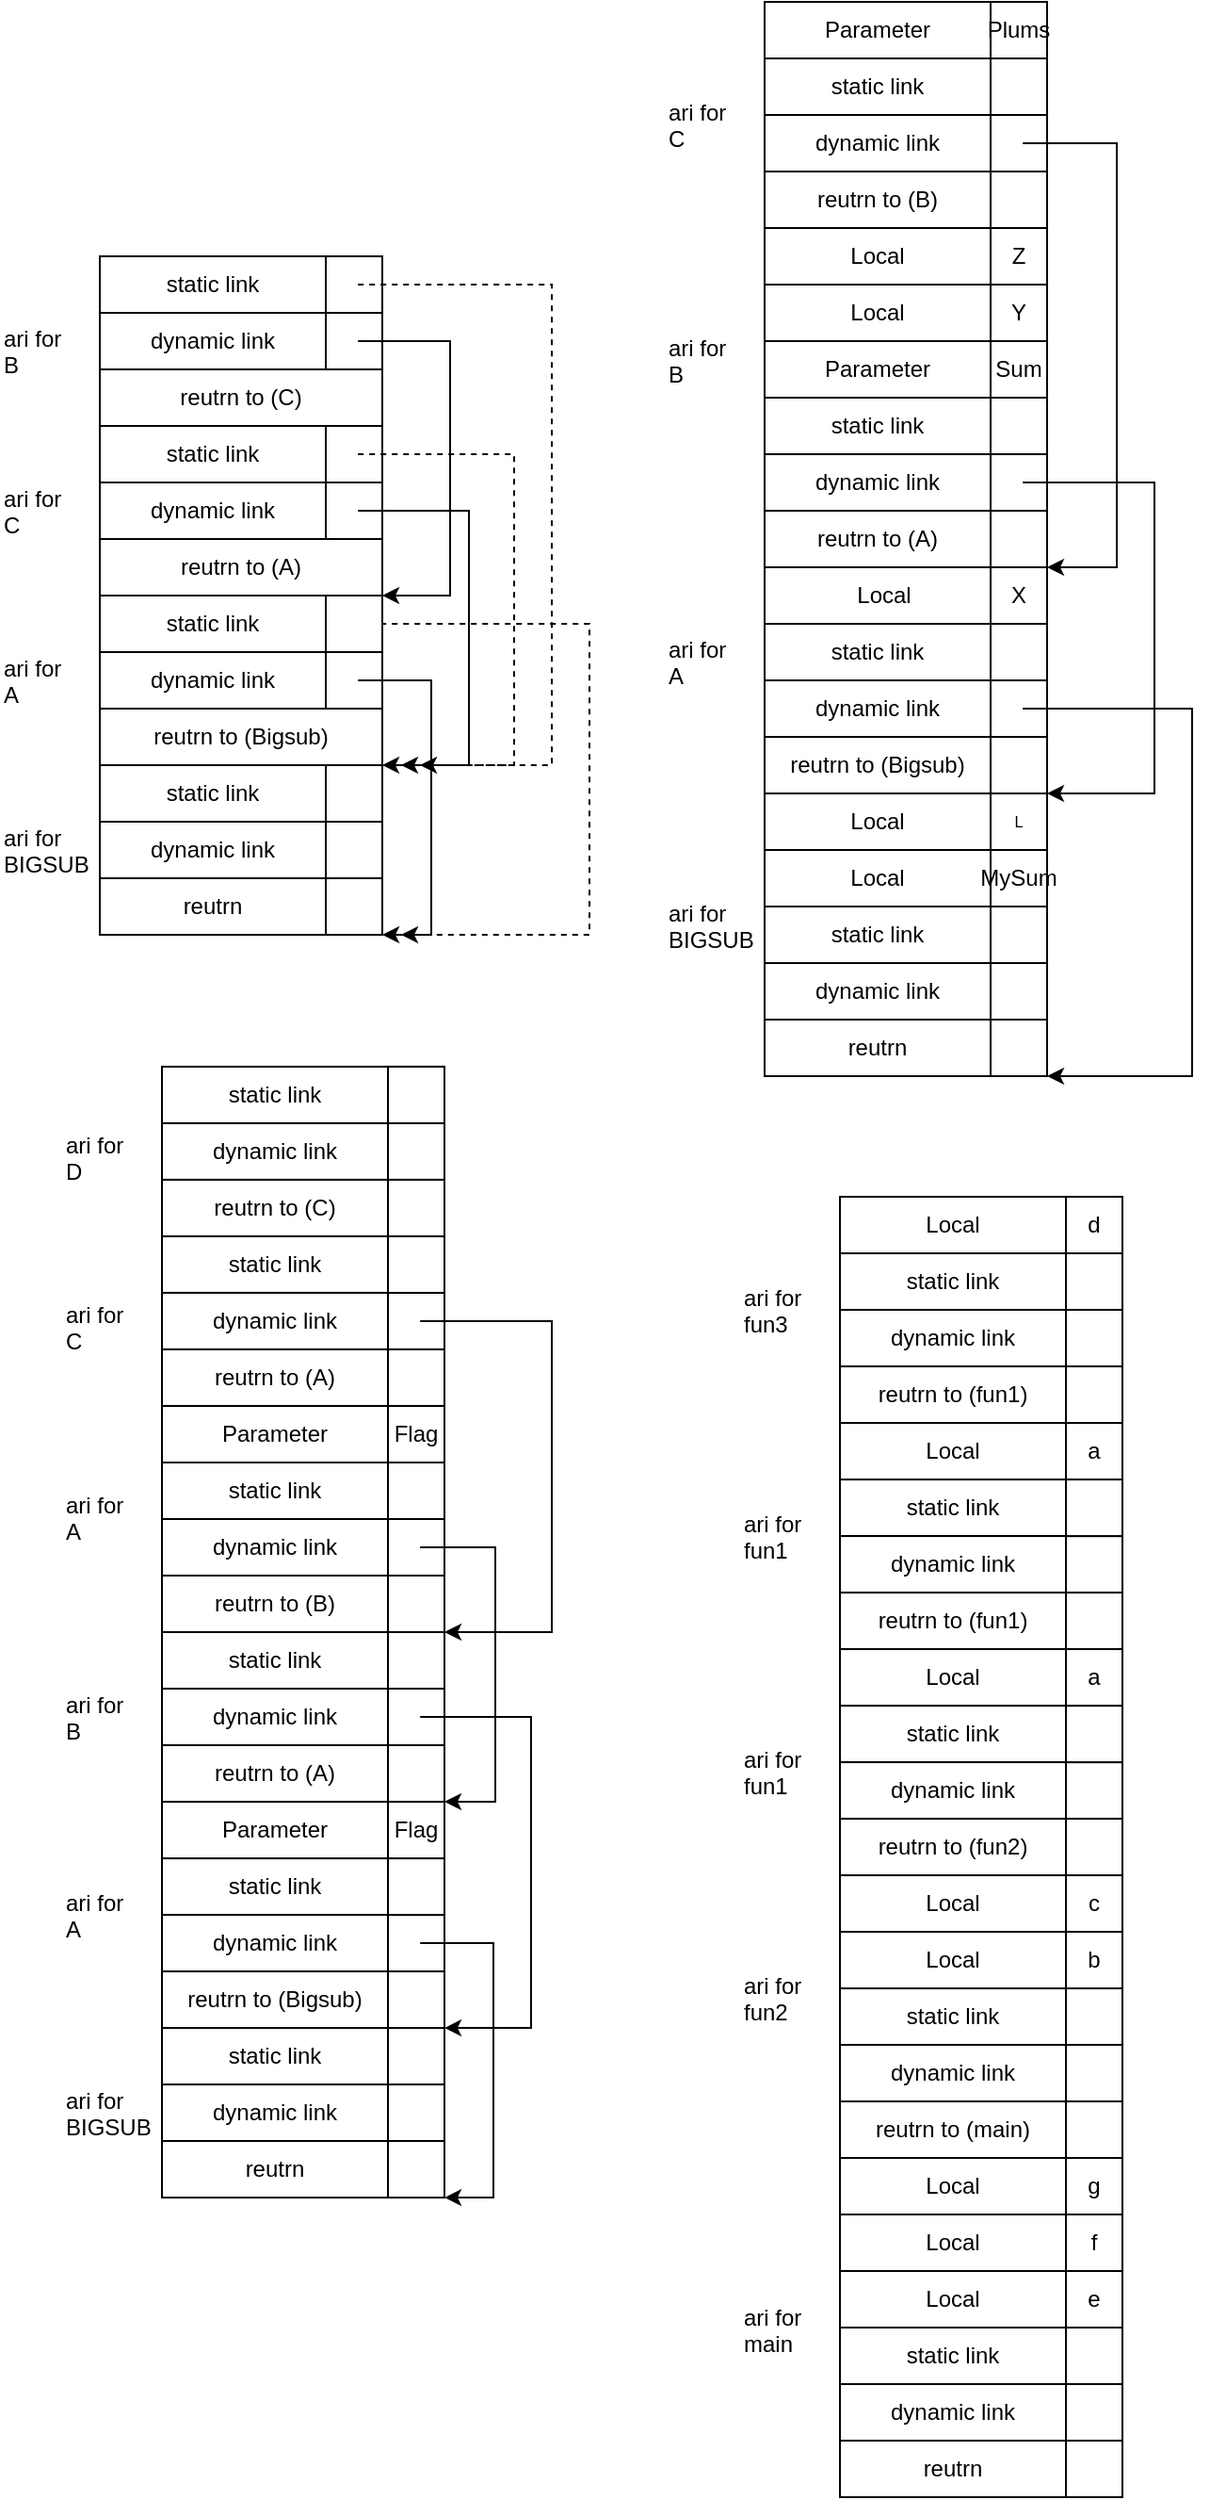 <mxfile version="17.5.0" type="github">
  <diagram id="eKfHsIOuFBO9F4PtvDiy" name="Page-1">
    <mxGraphModel dx="983" dy="1699" grid="1" gridSize="10" guides="1" tooltips="1" connect="1" arrows="1" fold="1" page="1" pageScale="1" pageWidth="827" pageHeight="1169" math="0" shadow="0">
      <root>
        <mxCell id="0" />
        <mxCell id="1" parent="0" />
        <mxCell id="nQRCEj2XKWMkgmMzYywE-7" value="" style="rounded=0;whiteSpace=wrap;html=1;points=[[0,0,0,0,0],[0,0.23,0,0,0],[0,0.5,0,0,0],[0,0.77,0,0,0],[0,1,0,0,0],[0.27,0,0,0,0],[0.27,1,0,0,0],[0.5,0,0,0,0],[0.5,1,0,0,0],[0.57,0.5,0,0,0],[0.77,0,0,0,0],[0.77,1,0,0,0],[1,0,0,0,0],[1,0.27,0,0,0],[1,0.77,0,0,0],[1,1,0,0,0]];" vertex="1" parent="1">
          <mxGeometry x="613" y="295" width="30" height="30" as="geometry" />
        </mxCell>
        <mxCell id="bylUsNGu8Ya3y7Lyso6u-61" value="static link" style="rounded=0;whiteSpace=wrap;html=1;" parent="1" vertex="1">
          <mxGeometry x="140" y="340" width="120" height="30" as="geometry" />
        </mxCell>
        <mxCell id="bylUsNGu8Ya3y7Lyso6u-62" value="dynamic link" style="rounded=0;whiteSpace=wrap;html=1;" parent="1" vertex="1">
          <mxGeometry x="140" y="370" width="120" height="30" as="geometry" />
        </mxCell>
        <mxCell id="bylUsNGu8Ya3y7Lyso6u-63" value="reutrn" style="rounded=0;whiteSpace=wrap;html=1;" parent="1" vertex="1">
          <mxGeometry x="140" y="400" width="120" height="30" as="geometry" />
        </mxCell>
        <mxCell id="bylUsNGu8Ya3y7Lyso6u-50" value="" style="rounded=0;whiteSpace=wrap;html=1;points=[[0,0,0,0,0],[0,0.23,0,0,0],[0,0.5,0,0,0],[0,0.77,0,0,0],[0,1,0,0,0],[0.27,0,0,0,0],[0.27,1,0,0,0],[0.5,0,0,0,0],[0.5,1,0,0,0],[0.57,0.5,0,0,0],[0.77,0,0,0,0],[0.77,1,0,0,0],[1,0,0,0,0],[1,0.27,0,0,0],[1,0.77,0,0,0],[1,1,0,0,0]];" parent="1" vertex="1">
          <mxGeometry x="260" y="100" width="30" height="30" as="geometry" />
        </mxCell>
        <mxCell id="bylUsNGu8Ya3y7Lyso6u-60" style="edgeStyle=orthogonalEdgeStyle;rounded=0;orthogonalLoop=1;jettySize=auto;html=1;exitX=0.57;exitY=0.5;exitDx=0;exitDy=0;exitPerimeter=0;entryX=1;entryY=0;entryDx=0;entryDy=0;entryPerimeter=0;" parent="1" source="bylUsNGu8Ya3y7Lyso6u-50" target="bylUsNGu8Ya3y7Lyso6u-19" edge="1">
          <mxGeometry relative="1" as="geometry">
            <Array as="points">
              <mxPoint x="326" y="115" />
              <mxPoint x="326" y="250" />
            </Array>
          </mxGeometry>
        </mxCell>
        <mxCell id="bylUsNGu8Ya3y7Lyso6u-29" value="" style="rounded=0;whiteSpace=wrap;html=1;points=[[0,0,0,0,0],[0,0.23,0,0,0],[0,0.5,0,0,0],[0,0.77,0,0,0],[0,1,0,0,0],[0.27,0,0,0,0],[0.27,1,0,0,0],[0.5,0,0,0,0],[0.5,1,0,0,0],[0.57,0.5,0,0,0],[0.77,0,0,0,0],[0.77,1,0,0,0],[1,0,0,0,0],[1,0.27,0,0,0],[1,0.77,0,0,0],[1,1,0,0,0]];" parent="1" vertex="1">
          <mxGeometry x="260" y="190" width="30" height="30" as="geometry" />
        </mxCell>
        <mxCell id="bylUsNGu8Ya3y7Lyso6u-20" value="" style="rounded=0;whiteSpace=wrap;html=1;points=[[0,0,0,0,0],[0,0.23,0,0,0],[0,0.5,0,0,0],[0,0.77,0,0,0],[0,1,0,0,0],[0.27,0,0,0,0],[0.27,1,0,0,0],[0.5,0,0,0,0],[0.5,1,0,0,0],[0.57,0.5,0,0,0],[0.77,0,0,0,0],[0.77,1,0,0,0],[1,0,0,0,0],[1,0.27,0,0,0],[1,0.77,0,0,0],[1,1,0,0,0]];" parent="1" vertex="1">
          <mxGeometry x="260" y="280" width="30" height="30" as="geometry" />
        </mxCell>
        <mxCell id="bylUsNGu8Ya3y7Lyso6u-23" value="" style="rounded=0;whiteSpace=wrap;html=1;points=[[0,0,0,0,0],[0,0.23,0,0,0],[0,0.5,0,0,0],[0,0.77,0,0,0],[0,1,0,0,0],[0.27,0,0,0,0],[0.27,1,0,0,0],[0.5,0,0,0,0],[0.5,1,0,0,0],[0.57,0.5,0,0,0],[0.77,0,0,0,0],[0.77,1,0,0,0],[1,0,0,0,0],[1,0.27,0,0,0],[1,0.77,0,0,0],[1,1,0,0,0]];fontStyle=1" parent="1" vertex="1">
          <mxGeometry x="260" y="340" width="30" height="30" as="geometry" />
        </mxCell>
        <mxCell id="bylUsNGu8Ya3y7Lyso6u-10" value="static link" style="rounded=0;whiteSpace=wrap;html=1;" parent="1" vertex="1">
          <mxGeometry x="140" y="250" width="120" height="30" as="geometry" />
        </mxCell>
        <mxCell id="bylUsNGu8Ya3y7Lyso6u-11" value="dynamic link" style="rounded=0;whiteSpace=wrap;html=1;" parent="1" vertex="1">
          <mxGeometry x="140" y="280" width="120" height="30" as="geometry" />
        </mxCell>
        <mxCell id="bylUsNGu8Ya3y7Lyso6u-12" value="reutrn to (Bigsub)" style="rounded=0;whiteSpace=wrap;html=1;" parent="1" vertex="1">
          <mxGeometry x="140" y="310" width="150" height="30" as="geometry" />
        </mxCell>
        <mxCell id="bylUsNGu8Ya3y7Lyso6u-15" value="" style="rounded=0;whiteSpace=wrap;html=1;points=[[0,0,0,0,0],[0,0.23,0,0,0],[0,0.5,0,0,0],[0,0.77,0,0,0],[0,1,0,0,0],[0.27,0,0,0,0],[0.27,1,0,0,0],[0.5,0,0,0,0],[0.5,1,0,0,0],[0.57,0.5,0,0,0],[0.77,0,0,0,0],[0.77,1,0,0,0],[1,0,0,0,0],[1,0.27,0,0,0],[1,0.77,0,0,0],[1,1,0,0,0]];" parent="1" vertex="1">
          <mxGeometry x="260" y="250" width="30" height="30" as="geometry" />
        </mxCell>
        <mxCell id="nQRCEj2XKWMkgmMzYywE-285" style="edgeStyle=orthogonalEdgeStyle;rounded=0;orthogonalLoop=1;jettySize=auto;html=1;exitX=0.57;exitY=0.5;exitDx=0;exitDy=0;exitPerimeter=0;dashed=1;fontSize=8;" edge="1" parent="1" source="bylUsNGu8Ya3y7Lyso6u-19">
          <mxGeometry relative="1" as="geometry">
            <mxPoint x="300" y="430" as="targetPoint" />
            <Array as="points">
              <mxPoint x="400" y="265" />
              <mxPoint x="400" y="430" />
            </Array>
          </mxGeometry>
        </mxCell>
        <mxCell id="bylUsNGu8Ya3y7Lyso6u-19" value="" style="rounded=0;whiteSpace=wrap;html=1;points=[[0,0,0,0,0],[0,0.23,0,0,0],[0,0.5,0,0,0],[0,0.77,0,0,0],[0,1,0,0,0],[0.27,0,0,0,0],[0.27,1,0,0,0],[0.5,0,0,0,0],[0.5,1,0,0,0],[0.57,0.5,0,0,0],[0.77,0,0,0,0],[0.77,1,0,0,0],[1,0,0,0,0],[1,0.27,0,0,0],[1,0.77,0,0,0],[1,1,0,0,0]];" parent="1" vertex="1">
          <mxGeometry x="260" y="250" width="30" height="30" as="geometry" />
        </mxCell>
        <mxCell id="bylUsNGu8Ya3y7Lyso6u-58" style="edgeStyle=orthogonalEdgeStyle;rounded=0;orthogonalLoop=1;jettySize=auto;html=1;exitX=0.57;exitY=0.5;exitDx=0;exitDy=0;exitPerimeter=0;entryX=1;entryY=1;entryDx=0;entryDy=0;entryPerimeter=0;" parent="1" source="bylUsNGu8Ya3y7Lyso6u-20" target="bylUsNGu8Ya3y7Lyso6u-66" edge="1">
          <mxGeometry relative="1" as="geometry">
            <mxPoint x="296" y="370" as="targetPoint" />
            <Array as="points">
              <mxPoint x="316" y="295" />
              <mxPoint x="316" y="430" />
            </Array>
          </mxGeometry>
        </mxCell>
        <mxCell id="bylUsNGu8Ya3y7Lyso6u-24" value="static link" style="rounded=0;whiteSpace=wrap;html=1;" parent="1" vertex="1">
          <mxGeometry x="140" y="160" width="120" height="30" as="geometry" />
        </mxCell>
        <mxCell id="bylUsNGu8Ya3y7Lyso6u-25" value="dynamic link" style="rounded=0;whiteSpace=wrap;html=1;" parent="1" vertex="1">
          <mxGeometry x="140" y="190" width="120" height="30" as="geometry" />
        </mxCell>
        <mxCell id="bylUsNGu8Ya3y7Lyso6u-26" value="reutrn to (A)" style="rounded=0;whiteSpace=wrap;html=1;" parent="1" vertex="1">
          <mxGeometry x="140" y="220" width="150" height="30" as="geometry" />
        </mxCell>
        <mxCell id="bylUsNGu8Ya3y7Lyso6u-27" value="" style="rounded=0;whiteSpace=wrap;html=1;points=[[0,0,0,0,0],[0,0.23,0,0,0],[0,0.5,0,0,0],[0,0.77,0,0,0],[0,1,0,0,0],[0.27,0,0,0,0],[0.27,1,0,0,0],[0.5,0,0,0,0],[0.5,1,0,0,0],[0.57,0.5,0,0,0],[0.77,0,0,0,0],[0.77,1,0,0,0],[1,0,0,0,0],[1,0.27,0,0,0],[1,0.77,0,0,0],[1,1,0,0,0]];" parent="1" vertex="1">
          <mxGeometry x="260" y="160" width="30" height="30" as="geometry" />
        </mxCell>
        <mxCell id="bylUsNGu8Ya3y7Lyso6u-28" value="" style="rounded=0;whiteSpace=wrap;html=1;points=[[0,0,0,0,0],[0,0.23,0,0,0],[0,0.5,0,0,0],[0,0.77,0,0,0],[0,1,0,0,0],[0.27,0,0,0,0],[0.27,1,0,0,0],[0.5,0,0,0,0],[0.5,1,0,0,0],[0.57,0.5,0,0,0],[0.77,0,0,0,0],[0.77,1,0,0,0],[1,0,0,0,0],[1,0.27,0,0,0],[1,0.77,0,0,0],[1,1,0,0,0]];" parent="1" vertex="1">
          <mxGeometry x="260" y="160" width="30" height="30" as="geometry" />
        </mxCell>
        <mxCell id="bylUsNGu8Ya3y7Lyso6u-54" style="edgeStyle=orthogonalEdgeStyle;rounded=0;orthogonalLoop=1;jettySize=auto;html=1;exitX=0.57;exitY=0.5;exitDx=0;exitDy=0;exitPerimeter=0;entryX=1;entryY=1;entryDx=0;entryDy=0;entryPerimeter=0;" parent="1" source="bylUsNGu8Ya3y7Lyso6u-29" edge="1">
          <mxGeometry relative="1" as="geometry">
            <Array as="points">
              <mxPoint x="336" y="205" />
              <mxPoint x="336" y="340" />
            </Array>
            <mxPoint x="290" y="340.0" as="targetPoint" />
          </mxGeometry>
        </mxCell>
        <mxCell id="bylUsNGu8Ya3y7Lyso6u-45" value="static link" style="rounded=0;whiteSpace=wrap;html=1;" parent="1" vertex="1">
          <mxGeometry x="140" y="70" width="120" height="30" as="geometry" />
        </mxCell>
        <mxCell id="bylUsNGu8Ya3y7Lyso6u-46" value="dynamic link" style="rounded=0;whiteSpace=wrap;html=1;" parent="1" vertex="1">
          <mxGeometry x="140" y="100" width="120" height="30" as="geometry" />
        </mxCell>
        <mxCell id="bylUsNGu8Ya3y7Lyso6u-47" value="reutrn to (C)" style="rounded=0;whiteSpace=wrap;html=1;" parent="1" vertex="1">
          <mxGeometry x="140" y="130" width="150" height="30" as="geometry" />
        </mxCell>
        <mxCell id="bylUsNGu8Ya3y7Lyso6u-48" value="" style="rounded=0;whiteSpace=wrap;html=1;points=[[0,0,0,0,0],[0,0.23,0,0,0],[0,0.5,0,0,0],[0,0.77,0,0,0],[0,1,0,0,0],[0.27,0,0,0,0],[0.27,1,0,0,0],[0.5,0,0,0,0],[0.5,1,0,0,0],[0.57,0.5,0,0,0],[0.77,0,0,0,0],[0.77,1,0,0,0],[1,0,0,0,0],[1,0.27,0,0,0],[1,0.77,0,0,0],[1,1,0,0,0]];" parent="1" vertex="1">
          <mxGeometry x="260" y="70" width="30" height="30" as="geometry" />
        </mxCell>
        <mxCell id="bylUsNGu8Ya3y7Lyso6u-49" value="" style="rounded=0;whiteSpace=wrap;html=1;points=[[0,0,0,0,0],[0,0.23,0,0,0],[0,0.5,0,0,0],[0,0.77,0,0,0],[0,1,0,0,0],[0.27,0,0,0,0],[0.27,1,0,0,0],[0.5,0,0,0,0],[0.5,1,0,0,0],[0.57,0.5,0,0,0],[0.77,0,0,0,0],[0.77,1,0,0,0],[1,0,0,0,0],[1,0.27,0,0,0],[1,0.77,0,0,0],[1,1,0,0,0]];" parent="1" vertex="1">
          <mxGeometry x="260" y="70" width="30" height="30" as="geometry" />
        </mxCell>
        <mxCell id="bylUsNGu8Ya3y7Lyso6u-64" value="" style="rounded=0;whiteSpace=wrap;html=1;points=[[0,0,0,0,0],[0,0.23,0,0,0],[0,0.5,0,0,0],[0,0.77,0,0,0],[0,1,0,0,0],[0.27,0,0,0,0],[0.27,1,0,0,0],[0.5,0,0,0,0],[0.5,1,0,0,0],[0.57,0.5,0,0,0],[0.77,0,0,0,0],[0.77,1,0,0,0],[1,0,0,0,0],[1,0.27,0,0,0],[1,0.77,0,0,0],[1,1,0,0,0]];fontStyle=1" parent="1" vertex="1">
          <mxGeometry x="260" y="370" width="30" height="30" as="geometry" />
        </mxCell>
        <mxCell id="bylUsNGu8Ya3y7Lyso6u-66" value="" style="rounded=0;whiteSpace=wrap;html=1;points=[[0,0,0,0,0],[0,0.23,0,0,0],[0,0.5,0,0,0],[0,0.77,0,0,0],[0,1,0,0,0],[0.27,0,0,0,0],[0.27,1,0,0,0],[0.5,0,0,0,0],[0.5,1,0,0,0],[0.57,0.5,0,0,0],[0.77,0,0,0,0],[0.77,1,0,0,0],[1,0,0,0,0],[1,0.27,0,0,0],[1,0.77,0,0,0],[1,1,0,0,0]];fontStyle=1" parent="1" vertex="1">
          <mxGeometry x="260" y="400" width="30" height="30" as="geometry" />
        </mxCell>
        <mxCell id="bylUsNGu8Ya3y7Lyso6u-67" value="&lt;meta charset=&quot;utf-8&quot;&gt;ari for&#xa;BIGSUB" style="text;whiteSpace=wrap;html=1;" parent="1" vertex="1">
          <mxGeometry x="87" y="365" width="70" height="40" as="geometry" />
        </mxCell>
        <mxCell id="bylUsNGu8Ya3y7Lyso6u-68" value="ari for&lt;br&gt;A" style="text;whiteSpace=wrap;html=1;" parent="1" vertex="1">
          <mxGeometry x="87" y="275" width="70" height="40" as="geometry" />
        </mxCell>
        <mxCell id="bylUsNGu8Ya3y7Lyso6u-69" value="ari for&lt;br&gt;C" style="text;whiteSpace=wrap;html=1;" parent="1" vertex="1">
          <mxGeometry x="87" y="185" width="70" height="40" as="geometry" />
        </mxCell>
        <mxCell id="bylUsNGu8Ya3y7Lyso6u-70" value="ari for&lt;br&gt;B" style="text;whiteSpace=wrap;html=1;" parent="1" vertex="1">
          <mxGeometry x="87" y="100" width="70" height="40" as="geometry" />
        </mxCell>
        <mxCell id="nQRCEj2XKWMkgmMzYywE-1" value="static link" style="rounded=0;whiteSpace=wrap;html=1;" vertex="1" parent="1">
          <mxGeometry x="493" y="415" width="120" height="30" as="geometry" />
        </mxCell>
        <mxCell id="nQRCEj2XKWMkgmMzYywE-2" value="dynamic link" style="rounded=0;whiteSpace=wrap;html=1;" vertex="1" parent="1">
          <mxGeometry x="493" y="445" width="120" height="30" as="geometry" />
        </mxCell>
        <mxCell id="nQRCEj2XKWMkgmMzYywE-3" value="reutrn" style="rounded=0;whiteSpace=wrap;html=1;" vertex="1" parent="1">
          <mxGeometry x="493" y="475" width="120" height="30" as="geometry" />
        </mxCell>
        <mxCell id="nQRCEj2XKWMkgmMzYywE-8" value="" style="rounded=0;whiteSpace=wrap;html=1;points=[[0,0,0,0,0],[0,0.23,0,0,0],[0,0.5,0,0,0],[0,0.77,0,0,0],[0,1,0,0,0],[0.27,0,0,0,0],[0.27,1,0,0,0],[0.5,0,0,0,0],[0.5,1,0,0,0],[0.57,0.5,0,0,0],[0.77,0,0,0,0],[0.77,1,0,0,0],[1,0,0,0,0],[1,0.27,0,0,0],[1,0.77,0,0,0],[1,1,0,0,0]];fontStyle=1" vertex="1" parent="1">
          <mxGeometry x="613" y="415" width="30" height="30" as="geometry" />
        </mxCell>
        <mxCell id="nQRCEj2XKWMkgmMzYywE-9" value="static link" style="rounded=0;whiteSpace=wrap;html=1;" vertex="1" parent="1">
          <mxGeometry x="493" y="265" width="120" height="30" as="geometry" />
        </mxCell>
        <mxCell id="nQRCEj2XKWMkgmMzYywE-10" value="dynamic link" style="rounded=0;whiteSpace=wrap;html=1;" vertex="1" parent="1">
          <mxGeometry x="493" y="295" width="120" height="30" as="geometry" />
        </mxCell>
        <mxCell id="nQRCEj2XKWMkgmMzYywE-11" value="reutrn to (Bigsub)" style="rounded=0;whiteSpace=wrap;html=1;" vertex="1" parent="1">
          <mxGeometry x="493" y="325" width="120" height="30" as="geometry" />
        </mxCell>
        <mxCell id="nQRCEj2XKWMkgmMzYywE-12" value="" style="rounded=0;whiteSpace=wrap;html=1;points=[[0,0,0,0,0],[0,0.23,0,0,0],[0,0.5,0,0,0],[0,0.77,0,0,0],[0,1,0,0,0],[0.27,0,0,0,0],[0.27,1,0,0,0],[0.5,0,0,0,0],[0.5,1,0,0,0],[0.57,0.5,0,0,0],[0.77,0,0,0,0],[0.77,1,0,0,0],[1,0,0,0,0],[1,0.27,0,0,0],[1,0.77,0,0,0],[1,1,0,0,0]];" vertex="1" parent="1">
          <mxGeometry x="613" y="265" width="30" height="30" as="geometry" />
        </mxCell>
        <mxCell id="nQRCEj2XKWMkgmMzYywE-13" value="" style="rounded=0;whiteSpace=wrap;html=1;points=[[0,0,0,0,0],[0,0.23,0,0,0],[0,0.5,0,0,0],[0,0.77,0,0,0],[0,1,0,0,0],[0.27,0,0,0,0],[0.27,1,0,0,0],[0.5,0,0,0,0],[0.5,1,0,0,0],[0.57,0.5,0,0,0],[0.77,0,0,0,0],[0.77,1,0,0,0],[1,0,0,0,0],[1,0.27,0,0,0],[1,0.77,0,0,0],[1,1,0,0,0]];" vertex="1" parent="1">
          <mxGeometry x="613" y="265" width="30" height="30" as="geometry" />
        </mxCell>
        <mxCell id="nQRCEj2XKWMkgmMzYywE-15" value="" style="rounded=0;whiteSpace=wrap;html=1;points=[[0,0,0,0,0],[0,0.23,0,0,0],[0,0.5,0,0,0],[0,0.77,0,0,0],[0,1,0,0,0],[0.27,0,0,0,0],[0.27,1,0,0,0],[0.5,0,0,0,0],[0.5,1,0,0,0],[0.57,0.5,0,0,0],[0.77,0,0,0,0],[0.77,1,0,0,0],[1,0,0,0,0],[1,0.27,0,0,0],[1,0.77,0,0,0],[1,1,0,0,0]];fontStyle=1" vertex="1" parent="1">
          <mxGeometry x="613" y="325" width="30" height="30" as="geometry" />
        </mxCell>
        <mxCell id="nQRCEj2XKWMkgmMzYywE-16" value="static link" style="rounded=0;whiteSpace=wrap;html=1;" vertex="1" parent="1">
          <mxGeometry x="493" y="145" width="120" height="30" as="geometry" />
        </mxCell>
        <mxCell id="nQRCEj2XKWMkgmMzYywE-17" value="dynamic link" style="rounded=0;whiteSpace=wrap;html=1;" vertex="1" parent="1">
          <mxGeometry x="493" y="175" width="120" height="30" as="geometry" />
        </mxCell>
        <mxCell id="nQRCEj2XKWMkgmMzYywE-18" value="reutrn to (A)" style="rounded=0;whiteSpace=wrap;html=1;" vertex="1" parent="1">
          <mxGeometry x="493" y="205" width="120" height="30" as="geometry" />
        </mxCell>
        <mxCell id="nQRCEj2XKWMkgmMzYywE-19" value="" style="rounded=0;whiteSpace=wrap;html=1;points=[[0,0,0,0,0],[0,0.23,0,0,0],[0,0.5,0,0,0],[0,0.77,0,0,0],[0,1,0,0,0],[0.27,0,0,0,0],[0.27,1,0,0,0],[0.5,0,0,0,0],[0.5,1,0,0,0],[0.57,0.5,0,0,0],[0.77,0,0,0,0],[0.77,1,0,0,0],[1,0,0,0,0],[1,0.27,0,0,0],[1,0.77,0,0,0],[1,1,0,0,0]];" vertex="1" parent="1">
          <mxGeometry x="613" y="175" width="30" height="30" as="geometry" />
        </mxCell>
        <mxCell id="nQRCEj2XKWMkgmMzYywE-20" value="" style="rounded=0;whiteSpace=wrap;html=1;points=[[0,0,0,0,0],[0,0.23,0,0,0],[0,0.5,0,0,0],[0,0.77,0,0,0],[0,1,0,0,0],[0.27,0,0,0,0],[0.27,1,0,0,0],[0.5,0,0,0,0],[0.5,1,0,0,0],[0.57,0.5,0,0,0],[0.77,0,0,0,0],[0.77,1,0,0,0],[1,0,0,0,0],[1,0.27,0,0,0],[1,0.77,0,0,0],[1,1,0,0,0]];" vertex="1" parent="1">
          <mxGeometry x="613" y="145" width="30" height="30" as="geometry" />
        </mxCell>
        <mxCell id="nQRCEj2XKWMkgmMzYywE-22" value="" style="rounded=0;whiteSpace=wrap;html=1;points=[[0,0,0,0,0],[0,0.23,0,0,0],[0,0.5,0,0,0],[0,0.77,0,0,0],[0,1,0,0,0],[0.27,0,0,0,0],[0.27,1,0,0,0],[0.5,0,0,0,0],[0.5,1,0,0,0],[0.57,0.5,0,0,0],[0.77,0,0,0,0],[0.77,1,0,0,0],[1,0,0,0,0],[1,0.27,0,0,0],[1,0.77,0,0,0],[1,1,0,0,0]];fontStyle=1" vertex="1" parent="1">
          <mxGeometry x="613" y="205" width="30" height="30" as="geometry" />
        </mxCell>
        <mxCell id="nQRCEj2XKWMkgmMzYywE-23" value="static link" style="rounded=0;whiteSpace=wrap;html=1;" vertex="1" parent="1">
          <mxGeometry x="493" y="-35" width="120" height="30" as="geometry" />
        </mxCell>
        <mxCell id="nQRCEj2XKWMkgmMzYywE-24" value="dynamic link" style="rounded=0;whiteSpace=wrap;html=1;" vertex="1" parent="1">
          <mxGeometry x="493" y="-5" width="120" height="30" as="geometry" />
        </mxCell>
        <mxCell id="nQRCEj2XKWMkgmMzYywE-25" value="reutrn to (B)" style="rounded=0;whiteSpace=wrap;html=1;" vertex="1" parent="1">
          <mxGeometry x="493" y="25" width="120" height="30" as="geometry" />
        </mxCell>
        <mxCell id="nQRCEj2XKWMkgmMzYywE-26" value="" style="rounded=0;whiteSpace=wrap;html=1;points=[[0,0,0,0,0],[0,0.23,0,0,0],[0,0.5,0,0,0],[0,0.77,0,0,0],[0,1,0,0,0],[0.27,0,0,0,0],[0.27,1,0,0,0],[0.5,0,0,0,0],[0.5,1,0,0,0],[0.57,0.5,0,0,0],[0.77,0,0,0,0],[0.77,1,0,0,0],[1,0,0,0,0],[1,0.27,0,0,0],[1,0.77,0,0,0],[1,1,0,0,0]];" vertex="1" parent="1">
          <mxGeometry x="613" y="-5" width="30" height="30" as="geometry" />
        </mxCell>
        <mxCell id="nQRCEj2XKWMkgmMzYywE-27" value="" style="rounded=0;whiteSpace=wrap;html=1;points=[[0,0,0,0,0],[0,0.23,0,0,0],[0,0.5,0,0,0],[0,0.77,0,0,0],[0,1,0,0,0],[0.27,0,0,0,0],[0.27,1,0,0,0],[0.5,0,0,0,0],[0.5,1,0,0,0],[0.57,0.5,0,0,0],[0.77,0,0,0,0],[0.77,1,0,0,0],[1,0,0,0,0],[1,0.27,0,0,0],[1,0.77,0,0,0],[1,1,0,0,0]];" vertex="1" parent="1">
          <mxGeometry x="613" y="-35" width="30" height="30" as="geometry" />
        </mxCell>
        <mxCell id="nQRCEj2XKWMkgmMzYywE-28" value="" style="rounded=0;whiteSpace=wrap;html=1;points=[[0,0,0,0,0],[0,0.23,0,0,0],[0,0.5,0,0,0],[0,0.77,0,0,0],[0,1,0,0,0],[0.27,0,0,0,0],[0.27,1,0,0,0],[0.5,0,0,0,0],[0.5,1,0,0,0],[0.57,0.5,0,0,0],[0.77,0,0,0,0],[0.77,1,0,0,0],[1,0,0,0,0],[1,0.27,0,0,0],[1,0.77,0,0,0],[1,1,0,0,0]];fontStyle=1" vertex="1" parent="1">
          <mxGeometry x="613" y="25" width="30" height="30" as="geometry" />
        </mxCell>
        <mxCell id="nQRCEj2XKWMkgmMzYywE-29" value="" style="rounded=0;whiteSpace=wrap;html=1;points=[[0,0,0,0,0],[0,0.23,0,0,0],[0,0.5,0,0,0],[0,0.77,0,0,0],[0,1,0,0,0],[0.27,0,0,0,0],[0.27,1,0,0,0],[0.5,0,0,0,0],[0.5,1,0,0,0],[0.57,0.5,0,0,0],[0.77,0,0,0,0],[0.77,1,0,0,0],[1,0,0,0,0],[1,0.27,0,0,0],[1,0.77,0,0,0],[1,1,0,0,0]];fontStyle=1" vertex="1" parent="1">
          <mxGeometry x="613" y="445" width="30" height="30" as="geometry" />
        </mxCell>
        <mxCell id="nQRCEj2XKWMkgmMzYywE-30" value="" style="rounded=0;whiteSpace=wrap;html=1;points=[[0,0,0,0,0],[0,0.23,0,0,0],[0,0.5,0,0,0],[0,0.77,0,0,0],[0,1,0,0,0],[0.27,0,0,0,0],[0.27,1,0,0,0],[0.5,0,0,0,0],[0.5,1,0,0,0],[0.57,0.5,0,0,0],[0.77,0,0,0,0],[0.77,1,0,0,0],[1,0,0,0,0],[1,0.27,0,0,0],[1,0.77,0,0,0],[1,1,0,0,0]];fontStyle=1" vertex="1" parent="1">
          <mxGeometry x="613" y="475" width="30" height="30" as="geometry" />
        </mxCell>
        <mxCell id="nQRCEj2XKWMkgmMzYywE-31" value="&lt;meta charset=&quot;utf-8&quot;&gt;ari for&#xa;BIGSUB" style="text;whiteSpace=wrap;html=1;" vertex="1" parent="1">
          <mxGeometry x="440" y="405" width="70" height="40" as="geometry" />
        </mxCell>
        <mxCell id="nQRCEj2XKWMkgmMzYywE-32" value="ari for&lt;br&gt;A" style="text;whiteSpace=wrap;html=1;" vertex="1" parent="1">
          <mxGeometry x="440" y="265" width="70" height="40" as="geometry" />
        </mxCell>
        <mxCell id="nQRCEj2XKWMkgmMzYywE-33" value="ari for&lt;br&gt;B" style="text;whiteSpace=wrap;html=1;" vertex="1" parent="1">
          <mxGeometry x="440" y="105" width="70" height="40" as="geometry" />
        </mxCell>
        <mxCell id="nQRCEj2XKWMkgmMzYywE-41" value="Local" style="rounded=0;whiteSpace=wrap;html=1;" vertex="1" parent="1">
          <mxGeometry x="493" y="235" width="127" height="30" as="geometry" />
        </mxCell>
        <mxCell id="nQRCEj2XKWMkgmMzYywE-42" value="X" style="rounded=0;whiteSpace=wrap;html=1;points=[[0,0,0,0,0],[0,0.23,0,0,0],[0,0.5,0,0,0],[0,0.77,0,0,0],[0,1,0,0,0],[0.27,0,0,0,0],[0.27,1,0,0,0],[0.5,0,0,0,0],[0.5,1,0,0,0],[0.57,0.5,0,0,0],[0.77,0,0,0,0],[0.77,1,0,0,0],[1,0,0,0,0],[1,0.27,0,0,0],[1,0.77,0,0,0],[1,1,0,0,0]];fontStyle=0" vertex="1" parent="1">
          <mxGeometry x="613" y="235" width="30" height="30" as="geometry" />
        </mxCell>
        <mxCell id="nQRCEj2XKWMkgmMzYywE-43" value="Parameter" style="rounded=0;whiteSpace=wrap;html=1;" vertex="1" parent="1">
          <mxGeometry x="493" y="115" width="120" height="30" as="geometry" />
        </mxCell>
        <mxCell id="nQRCEj2XKWMkgmMzYywE-44" value="Sum" style="rounded=0;whiteSpace=wrap;html=1;points=[[0,0,0,0,0],[0,0.23,0,0,0],[0,0.5,0,0,0],[0,0.77,0,0,0],[0,1,0,0,0],[0.27,0,0,0,0],[0.27,1,0,0,0],[0.5,0,0,0,0],[0.5,1,0,0,0],[0.57,0.5,0,0,0],[0.77,0,0,0,0],[0.77,1,0,0,0],[1,0,0,0,0],[1,0.27,0,0,0],[1,0.77,0,0,0],[1,1,0,0,0]];" vertex="1" parent="1">
          <mxGeometry x="613" y="115" width="30" height="30" as="geometry" />
        </mxCell>
        <mxCell id="nQRCEj2XKWMkgmMzYywE-45" value="Local" style="rounded=0;whiteSpace=wrap;html=1;" vertex="1" parent="1">
          <mxGeometry x="493" y="85" width="120" height="30" as="geometry" />
        </mxCell>
        <mxCell id="nQRCEj2XKWMkgmMzYywE-46" value="Y" style="rounded=0;whiteSpace=wrap;html=1;points=[[0,0,0,0,0],[0,0.23,0,0,0],[0,0.5,0,0,0],[0,0.77,0,0,0],[0,1,0,0,0],[0.27,0,0,0,0],[0.27,1,0,0,0],[0.5,0,0,0,0],[0.5,1,0,0,0],[0.57,0.5,0,0,0],[0.77,0,0,0,0],[0.77,1,0,0,0],[1,0,0,0,0],[1,0.27,0,0,0],[1,0.77,0,0,0],[1,1,0,0,0]];" vertex="1" parent="1">
          <mxGeometry x="613" y="85" width="30" height="30" as="geometry" />
        </mxCell>
        <mxCell id="nQRCEj2XKWMkgmMzYywE-47" value="Local" style="rounded=0;whiteSpace=wrap;html=1;" vertex="1" parent="1">
          <mxGeometry x="493" y="55" width="120" height="30" as="geometry" />
        </mxCell>
        <mxCell id="nQRCEj2XKWMkgmMzYywE-48" value="&lt;span style=&quot;white-space: pre&quot;&gt;Z&lt;/span&gt;" style="rounded=0;whiteSpace=wrap;html=1;points=[[0,0,0,0,0],[0,0.23,0,0,0],[0,0.5,0,0,0],[0,0.77,0,0,0],[0,1,0,0,0],[0.27,0,0,0,0],[0.27,1,0,0,0],[0.5,0,0,0,0],[0.5,1,0,0,0],[0.57,0.5,0,0,0],[0.77,0,0,0,0],[0.77,1,0,0,0],[1,0,0,0,0],[1,0.27,0,0,0],[1,0.77,0,0,0],[1,1,0,0,0]];" vertex="1" parent="1">
          <mxGeometry x="613" y="55" width="30" height="30" as="geometry" />
        </mxCell>
        <mxCell id="nQRCEj2XKWMkgmMzYywE-49" value="Local" style="rounded=0;whiteSpace=wrap;html=1;" vertex="1" parent="1">
          <mxGeometry x="493" y="355" width="120" height="30" as="geometry" />
        </mxCell>
        <mxCell id="nQRCEj2XKWMkgmMzYywE-50" value="L" style="rounded=0;whiteSpace=wrap;html=1;points=[[0,0,0,0,0],[0,0.23,0,0,0],[0,0.5,0,0,0],[0,0.77,0,0,0],[0,1,0,0,0],[0.27,0,0,0,0],[0.27,1,0,0,0],[0.5,0,0,0,0],[0.5,1,0,0,0],[0.57,0.5,0,0,0],[0.77,0,0,0,0],[0.77,1,0,0,0],[1,0,0,0,0],[1,0.27,0,0,0],[1,0.77,0,0,0],[1,1,0,0,0]];fontSize=8;" vertex="1" parent="1">
          <mxGeometry x="613" y="355" width="30" height="30" as="geometry" />
        </mxCell>
        <mxCell id="nQRCEj2XKWMkgmMzYywE-51" value="Local" style="rounded=0;whiteSpace=wrap;html=1;" vertex="1" parent="1">
          <mxGeometry x="493" y="385" width="120" height="30" as="geometry" />
        </mxCell>
        <mxCell id="nQRCEj2XKWMkgmMzYywE-52" value="MySum" style="rounded=0;whiteSpace=wrap;html=1;points=[[0,0,0,0,0],[0,0.23,0,0,0],[0,0.5,0,0,0],[0,0.77,0,0,0],[0,1,0,0,0],[0.27,0,0,0,0],[0.27,1,0,0,0],[0.5,0,0,0,0],[0.5,1,0,0,0],[0.57,0.5,0,0,0],[0.77,0,0,0,0],[0.77,1,0,0,0],[1,0,0,0,0],[1,0.27,0,0,0],[1,0.77,0,0,0],[1,1,0,0,0]];" vertex="1" parent="1">
          <mxGeometry x="613" y="385" width="30" height="30" as="geometry" />
        </mxCell>
        <mxCell id="nQRCEj2XKWMkgmMzYywE-53" value="Parameter" style="rounded=0;whiteSpace=wrap;html=1;" vertex="1" parent="1">
          <mxGeometry x="493" y="-65" width="120" height="30" as="geometry" />
        </mxCell>
        <mxCell id="nQRCEj2XKWMkgmMzYywE-54" value="Plums" style="rounded=0;whiteSpace=wrap;html=1;points=[[0,0,0,0,0],[0,0.23,0,0,0],[0,0.5,0,0,0],[0,0.77,0,0,0],[0,1,0,0,0],[0.27,0,0,0,0],[0.27,1,0,0,0],[0.5,0,0,0,0],[0.5,1,0,0,0],[0.57,0.5,0,0,0],[0.77,0,0,0,0],[0.77,1,0,0,0],[1,0,0,0,0],[1,0.27,0,0,0],[1,0.77,0,0,0],[1,1,0,0,0]];" vertex="1" parent="1">
          <mxGeometry x="613" y="-65" width="30" height="30" as="geometry" />
        </mxCell>
        <mxCell id="nQRCEj2XKWMkgmMzYywE-55" value="ari for&lt;br&gt;C" style="text;whiteSpace=wrap;html=1;" vertex="1" parent="1">
          <mxGeometry x="440" y="-20" width="70" height="40" as="geometry" />
        </mxCell>
        <mxCell id="nQRCEj2XKWMkgmMzYywE-57" style="edgeStyle=orthogonalEdgeStyle;rounded=0;orthogonalLoop=1;jettySize=auto;html=1;exitX=0.57;exitY=0.5;exitDx=0;exitDy=0;exitPerimeter=0;fontSize=8;entryX=1;entryY=0;entryDx=0;entryDy=0;entryPerimeter=0;" edge="1" parent="1" source="nQRCEj2XKWMkgmMzYywE-19" target="nQRCEj2XKWMkgmMzYywE-50">
          <mxGeometry relative="1" as="geometry">
            <mxPoint x="650.0" y="360" as="targetPoint" />
            <Array as="points">
              <mxPoint x="700" y="190" />
              <mxPoint x="700" y="355" />
            </Array>
          </mxGeometry>
        </mxCell>
        <mxCell id="nQRCEj2XKWMkgmMzYywE-56" style="edgeStyle=orthogonalEdgeStyle;rounded=0;orthogonalLoop=1;jettySize=auto;html=1;exitX=0.57;exitY=0.5;exitDx=0;exitDy=0;exitPerimeter=0;entryX=1;entryY=1;entryDx=0;entryDy=0;entryPerimeter=0;fontSize=8;" edge="1" parent="1" source="nQRCEj2XKWMkgmMzYywE-7" target="nQRCEj2XKWMkgmMzYywE-30">
          <mxGeometry relative="1" as="geometry">
            <Array as="points">
              <mxPoint x="720" y="310" />
              <mxPoint x="720" y="505" />
            </Array>
          </mxGeometry>
        </mxCell>
        <mxCell id="nQRCEj2XKWMkgmMzYywE-59" style="edgeStyle=orthogonalEdgeStyle;rounded=0;orthogonalLoop=1;jettySize=auto;html=1;exitX=0.57;exitY=0.5;exitDx=0;exitDy=0;exitPerimeter=0;entryX=1;entryY=1;entryDx=0;entryDy=0;entryPerimeter=0;fontSize=8;" edge="1" parent="1" source="nQRCEj2XKWMkgmMzYywE-26" target="nQRCEj2XKWMkgmMzYywE-22">
          <mxGeometry relative="1" as="geometry">
            <Array as="points">
              <mxPoint x="680" y="10" />
              <mxPoint x="680" y="235" />
            </Array>
          </mxGeometry>
        </mxCell>
        <mxCell id="nQRCEj2XKWMkgmMzYywE-129" value="static link" style="rounded=0;whiteSpace=wrap;html=1;" vertex="1" parent="1">
          <mxGeometry x="173" y="1010.03" width="120" height="30" as="geometry" />
        </mxCell>
        <mxCell id="nQRCEj2XKWMkgmMzYywE-130" value="dynamic link" style="rounded=0;whiteSpace=wrap;html=1;" vertex="1" parent="1">
          <mxGeometry x="173" y="1040.03" width="120" height="30" as="geometry" />
        </mxCell>
        <mxCell id="nQRCEj2XKWMkgmMzYywE-131" value="reutrn" style="rounded=0;whiteSpace=wrap;html=1;" vertex="1" parent="1">
          <mxGeometry x="173" y="1070.03" width="120" height="30" as="geometry" />
        </mxCell>
        <mxCell id="nQRCEj2XKWMkgmMzYywE-132" value="" style="rounded=0;whiteSpace=wrap;html=1;points=[[0,0,0,0,0],[0,0.23,0,0,0],[0,0.5,0,0,0],[0,0.77,0,0,0],[0,1,0,0,0],[0.27,0,0,0,0],[0.27,1,0,0,0],[0.5,0,0,0,0],[0.5,1,0,0,0],[0.57,0.5,0,0,0],[0.77,0,0,0,0],[0.77,1,0,0,0],[1,0,0,0,0],[1,0.27,0,0,0],[1,0.77,0,0,0],[1,1,0,0,0]];" vertex="1" parent="1">
          <mxGeometry x="293" y="619.98" width="30" height="30" as="geometry" />
        </mxCell>
        <mxCell id="nQRCEj2XKWMkgmMzYywE-134" value="" style="rounded=0;whiteSpace=wrap;html=1;points=[[0,0,0,0,0],[0,0.23,0,0,0],[0,0.5,0,0,0],[0,0.77,0,0,0],[0,1,0,0,0],[0.27,0,0,0,0],[0.27,1,0,0,0],[0.5,0,0,0,0],[0.5,1,0,0,0],[0.57,0.5,0,0,0],[0.77,0,0,0,0],[0.77,1,0,0,0],[1,0,0,0,0],[1,0.27,0,0,0],[1,0.77,0,0,0],[1,1,0,0,0]];" vertex="1" parent="1">
          <mxGeometry x="293" y="830" width="30" height="30" as="geometry" />
        </mxCell>
        <mxCell id="nQRCEj2XKWMkgmMzYywE-135" value="" style="rounded=0;whiteSpace=wrap;html=1;points=[[0,0,0,0,0],[0,0.23,0,0,0],[0,0.5,0,0,0],[0,0.77,0,0,0],[0,1,0,0,0],[0.27,0,0,0,0],[0.27,1,0,0,0],[0.5,0,0,0,0],[0.5,1,0,0,0],[0.57,0.5,0,0,0],[0.77,0,0,0,0],[0.77,1,0,0,0],[1,0,0,0,0],[1,0.27,0,0,0],[1,0.77,0,0,0],[1,1,0,0,0]];" vertex="1" parent="1">
          <mxGeometry x="293" y="950.03" width="30" height="30" as="geometry" />
        </mxCell>
        <mxCell id="nQRCEj2XKWMkgmMzYywE-136" value="" style="rounded=0;whiteSpace=wrap;html=1;points=[[0,0,0,0,0],[0,0.23,0,0,0],[0,0.5,0,0,0],[0,0.77,0,0,0],[0,1,0,0,0],[0.27,0,0,0,0],[0.27,1,0,0,0],[0.5,0,0,0,0],[0.5,1,0,0,0],[0.57,0.5,0,0,0],[0.77,0,0,0,0],[0.77,1,0,0,0],[1,0,0,0,0],[1,0.27,0,0,0],[1,0.77,0,0,0],[1,1,0,0,0]];fontStyle=1" vertex="1" parent="1">
          <mxGeometry x="293" y="1010.03" width="30" height="30" as="geometry" />
        </mxCell>
        <mxCell id="nQRCEj2XKWMkgmMzYywE-137" value="static link" style="rounded=0;whiteSpace=wrap;html=1;" vertex="1" parent="1">
          <mxGeometry x="173" y="920.03" width="120" height="30" as="geometry" />
        </mxCell>
        <mxCell id="nQRCEj2XKWMkgmMzYywE-138" value="dynamic link" style="rounded=0;whiteSpace=wrap;html=1;" vertex="1" parent="1">
          <mxGeometry x="173" y="950.03" width="120" height="30" as="geometry" />
        </mxCell>
        <mxCell id="nQRCEj2XKWMkgmMzYywE-139" value="reutrn to (Bigsub)" style="rounded=0;whiteSpace=wrap;html=1;" vertex="1" parent="1">
          <mxGeometry x="173" y="980.03" width="120" height="30" as="geometry" />
        </mxCell>
        <mxCell id="nQRCEj2XKWMkgmMzYywE-140" value="" style="rounded=0;whiteSpace=wrap;html=1;points=[[0,0,0,0,0],[0,0.23,0,0,0],[0,0.5,0,0,0],[0,0.77,0,0,0],[0,1,0,0,0],[0.27,0,0,0,0],[0.27,1,0,0,0],[0.5,0,0,0,0],[0.5,1,0,0,0],[0.57,0.5,0,0,0],[0.77,0,0,0,0],[0.77,1,0,0,0],[1,0,0,0,0],[1,0.27,0,0,0],[1,0.77,0,0,0],[1,1,0,0,0]];" vertex="1" parent="1">
          <mxGeometry x="293" y="920.03" width="30" height="30" as="geometry" />
        </mxCell>
        <mxCell id="nQRCEj2XKWMkgmMzYywE-141" value="" style="rounded=0;whiteSpace=wrap;html=1;points=[[0,0,0,0,0],[0,0.23,0,0,0],[0,0.5,0,0,0],[0,0.77,0,0,0],[0,1,0,0,0],[0.27,0,0,0,0],[0.27,1,0,0,0],[0.5,0,0,0,0],[0.5,1,0,0,0],[0.57,0.5,0,0,0],[0.77,0,0,0,0],[0.77,1,0,0,0],[1,0,0,0,0],[1,0.27,0,0,0],[1,0.77,0,0,0],[1,1,0,0,0]];" vertex="1" parent="1">
          <mxGeometry x="293" y="920.03" width="30" height="30" as="geometry" />
        </mxCell>
        <mxCell id="nQRCEj2XKWMkgmMzYywE-142" style="edgeStyle=orthogonalEdgeStyle;rounded=0;orthogonalLoop=1;jettySize=auto;html=1;exitX=0.57;exitY=0.5;exitDx=0;exitDy=0;exitPerimeter=0;entryX=1;entryY=1;entryDx=0;entryDy=0;entryPerimeter=0;" edge="1" source="nQRCEj2XKWMkgmMzYywE-135" target="nQRCEj2XKWMkgmMzYywE-158" parent="1">
          <mxGeometry relative="1" as="geometry">
            <mxPoint x="329" y="1040.03" as="targetPoint" />
            <Array as="points">
              <mxPoint x="349" y="965.03" />
              <mxPoint x="349" y="1100.03" />
            </Array>
          </mxGeometry>
        </mxCell>
        <mxCell id="nQRCEj2XKWMkgmMzYywE-143" value="" style="rounded=0;whiteSpace=wrap;html=1;points=[[0,0,0,0,0],[0,0.23,0,0,0],[0,0.5,0,0,0],[0,0.77,0,0,0],[0,1,0,0,0],[0.27,0,0,0,0],[0.27,1,0,0,0],[0.5,0,0,0,0],[0.5,1,0,0,0],[0.57,0.5,0,0,0],[0.77,0,0,0,0],[0.77,1,0,0,0],[1,0,0,0,0],[1,0.27,0,0,0],[1,0.77,0,0,0],[1,1,0,0,0]];fontStyle=1" vertex="1" parent="1">
          <mxGeometry x="293" y="980.03" width="30" height="30" as="geometry" />
        </mxCell>
        <mxCell id="nQRCEj2XKWMkgmMzYywE-144" value="static link" style="rounded=0;whiteSpace=wrap;html=1;" vertex="1" parent="1">
          <mxGeometry x="173" y="710" width="120" height="30" as="geometry" />
        </mxCell>
        <mxCell id="nQRCEj2XKWMkgmMzYywE-145" value="dynamic link" style="rounded=0;whiteSpace=wrap;html=1;" vertex="1" parent="1">
          <mxGeometry x="173" y="830" width="120" height="30" as="geometry" />
        </mxCell>
        <mxCell id="nQRCEj2XKWMkgmMzYywE-146" value="reutrn to (A)" style="rounded=0;whiteSpace=wrap;html=1;" vertex="1" parent="1">
          <mxGeometry x="173" y="860" width="120" height="30" as="geometry" />
        </mxCell>
        <mxCell id="nQRCEj2XKWMkgmMzYywE-147" value="" style="rounded=0;whiteSpace=wrap;html=1;points=[[0,0,0,0,0],[0,0.23,0,0,0],[0,0.5,0,0,0],[0,0.77,0,0,0],[0,1,0,0,0],[0.27,0,0,0,0],[0.27,1,0,0,0],[0.5,0,0,0,0],[0.5,1,0,0,0],[0.57,0.5,0,0,0],[0.77,0,0,0,0],[0.77,1,0,0,0],[1,0,0,0,0],[1,0.27,0,0,0],[1,0.77,0,0,0],[1,1,0,0,0]];" vertex="1" parent="1">
          <mxGeometry x="293" y="710" width="30" height="30" as="geometry" />
        </mxCell>
        <mxCell id="nQRCEj2XKWMkgmMzYywE-148" value="" style="rounded=0;whiteSpace=wrap;html=1;points=[[0,0,0,0,0],[0,0.23,0,0,0],[0,0.5,0,0,0],[0,0.77,0,0,0],[0,1,0,0,0],[0.27,0,0,0,0],[0.27,1,0,0,0],[0.5,0,0,0,0],[0.5,1,0,0,0],[0.57,0.5,0,0,0],[0.77,0,0,0,0],[0.77,1,0,0,0],[1,0,0,0,0],[1,0.27,0,0,0],[1,0.77,0,0,0],[1,1,0,0,0]];" vertex="1" parent="1">
          <mxGeometry x="293" y="710" width="30" height="30" as="geometry" />
        </mxCell>
        <mxCell id="nQRCEj2XKWMkgmMzYywE-150" value="" style="rounded=0;whiteSpace=wrap;html=1;points=[[0,0,0,0,0],[0,0.23,0,0,0],[0,0.5,0,0,0],[0,0.77,0,0,0],[0,1,0,0,0],[0.27,0,0,0,0],[0.27,1,0,0,0],[0.5,0,0,0,0],[0.5,1,0,0,0],[0.57,0.5,0,0,0],[0.77,0,0,0,0],[0.77,1,0,0,0],[1,0,0,0,0],[1,0.27,0,0,0],[1,0.77,0,0,0],[1,1,0,0,0]];fontStyle=1" vertex="1" parent="1">
          <mxGeometry x="293" y="860" width="30" height="30" as="geometry" />
        </mxCell>
        <mxCell id="nQRCEj2XKWMkgmMzYywE-151" value="static link" style="rounded=0;whiteSpace=wrap;html=1;" vertex="1" parent="1">
          <mxGeometry x="173" y="589.98" width="120" height="30" as="geometry" />
        </mxCell>
        <mxCell id="nQRCEj2XKWMkgmMzYywE-152" value="dynamic link" style="rounded=0;whiteSpace=wrap;html=1;" vertex="1" parent="1">
          <mxGeometry x="173" y="619.98" width="120" height="30" as="geometry" />
        </mxCell>
        <mxCell id="nQRCEj2XKWMkgmMzYywE-153" value="reutrn to (A)" style="rounded=0;whiteSpace=wrap;html=1;" vertex="1" parent="1">
          <mxGeometry x="173" y="649.98" width="120" height="30" as="geometry" />
        </mxCell>
        <mxCell id="nQRCEj2XKWMkgmMzYywE-154" value="" style="rounded=0;whiteSpace=wrap;html=1;points=[[0,0,0,0,0],[0,0.23,0,0,0],[0,0.5,0,0,0],[0,0.77,0,0,0],[0,1,0,0,0],[0.27,0,0,0,0],[0.27,1,0,0,0],[0.5,0,0,0,0],[0.5,1,0,0,0],[0.57,0.5,0,0,0],[0.77,0,0,0,0],[0.77,1,0,0,0],[1,0,0,0,0],[1,0.27,0,0,0],[1,0.77,0,0,0],[1,1,0,0,0]];" vertex="1" parent="1">
          <mxGeometry x="293" y="589.98" width="30" height="30" as="geometry" />
        </mxCell>
        <mxCell id="nQRCEj2XKWMkgmMzYywE-155" value="" style="rounded=0;whiteSpace=wrap;html=1;points=[[0,0,0,0,0],[0,0.23,0,0,0],[0,0.5,0,0,0],[0,0.77,0,0,0],[0,1,0,0,0],[0.27,0,0,0,0],[0.27,1,0,0,0],[0.5,0,0,0,0],[0.5,1,0,0,0],[0.57,0.5,0,0,0],[0.77,0,0,0,0],[0.77,1,0,0,0],[1,0,0,0,0],[1,0.27,0,0,0],[1,0.77,0,0,0],[1,1,0,0,0]];" vertex="1" parent="1">
          <mxGeometry x="293" y="589.98" width="30" height="30" as="geometry" />
        </mxCell>
        <mxCell id="nQRCEj2XKWMkgmMzYywE-156" value="" style="rounded=0;whiteSpace=wrap;html=1;points=[[0,0,0,0,0],[0,0.23,0,0,0],[0,0.5,0,0,0],[0,0.77,0,0,0],[0,1,0,0,0],[0.27,0,0,0,0],[0.27,1,0,0,0],[0.5,0,0,0,0],[0.5,1,0,0,0],[0.57,0.5,0,0,0],[0.77,0,0,0,0],[0.77,1,0,0,0],[1,0,0,0,0],[1,0.27,0,0,0],[1,0.77,0,0,0],[1,1,0,0,0]];fontStyle=1" vertex="1" parent="1">
          <mxGeometry x="293" y="649.98" width="30" height="30" as="geometry" />
        </mxCell>
        <mxCell id="nQRCEj2XKWMkgmMzYywE-157" value="" style="rounded=0;whiteSpace=wrap;html=1;points=[[0,0,0,0,0],[0,0.23,0,0,0],[0,0.5,0,0,0],[0,0.77,0,0,0],[0,1,0,0,0],[0.27,0,0,0,0],[0.27,1,0,0,0],[0.5,0,0,0,0],[0.5,1,0,0,0],[0.57,0.5,0,0,0],[0.77,0,0,0,0],[0.77,1,0,0,0],[1,0,0,0,0],[1,0.27,0,0,0],[1,0.77,0,0,0],[1,1,0,0,0]];fontStyle=1" vertex="1" parent="1">
          <mxGeometry x="293" y="1040.03" width="30" height="30" as="geometry" />
        </mxCell>
        <mxCell id="nQRCEj2XKWMkgmMzYywE-158" value="" style="rounded=0;whiteSpace=wrap;html=1;points=[[0,0,0,0,0],[0,0.23,0,0,0],[0,0.5,0,0,0],[0,0.77,0,0,0],[0,1,0,0,0],[0.27,0,0,0,0],[0.27,1,0,0,0],[0.5,0,0,0,0],[0.5,1,0,0,0],[0.57,0.5,0,0,0],[0.77,0,0,0,0],[0.77,1,0,0,0],[1,0,0,0,0],[1,0.27,0,0,0],[1,0.77,0,0,0],[1,1,0,0,0]];fontStyle=1" vertex="1" parent="1">
          <mxGeometry x="293" y="1070.03" width="30" height="30" as="geometry" />
        </mxCell>
        <mxCell id="nQRCEj2XKWMkgmMzYywE-159" value="&lt;meta charset=&quot;utf-8&quot;&gt;ari for&#xa;BIGSUB" style="text;whiteSpace=wrap;html=1;" vertex="1" parent="1">
          <mxGeometry x="120" y="1035.03" width="70" height="40" as="geometry" />
        </mxCell>
        <mxCell id="nQRCEj2XKWMkgmMzYywE-160" value="ari for&lt;br&gt;A" style="text;whiteSpace=wrap;html=1;" vertex="1" parent="1">
          <mxGeometry x="120" y="930" width="70" height="40" as="geometry" />
        </mxCell>
        <mxCell id="nQRCEj2XKWMkgmMzYywE-161" value="ari for&lt;br&gt;B" style="text;whiteSpace=wrap;html=1;" vertex="1" parent="1">
          <mxGeometry x="120" y="825" width="70" height="40" as="geometry" />
        </mxCell>
        <mxCell id="nQRCEj2XKWMkgmMzYywE-162" value="ari for&lt;br&gt;C" style="text;whiteSpace=wrap;html=1;" vertex="1" parent="1">
          <mxGeometry x="120" y="617.98" width="70" height="40" as="geometry" />
        </mxCell>
        <mxCell id="nQRCEj2XKWMkgmMzYywE-163" value="Parameter" style="rounded=0;whiteSpace=wrap;html=1;" vertex="1" parent="1">
          <mxGeometry x="173" y="890.03" width="120" height="30" as="geometry" />
        </mxCell>
        <mxCell id="nQRCEj2XKWMkgmMzYywE-164" value="&lt;span style=&quot;font-weight: 400&quot;&gt;Flag&lt;/span&gt;" style="rounded=0;whiteSpace=wrap;html=1;points=[[0,0,0,0,0],[0,0.23,0,0,0],[0,0.5,0,0,0],[0,0.77,0,0,0],[0,1,0,0,0],[0.27,0,0,0,0],[0.27,1,0,0,0],[0.5,0,0,0,0],[0.5,1,0,0,0],[0.57,0.5,0,0,0],[0.77,0,0,0,0],[0.77,1,0,0,0],[1,0,0,0,0],[1,0.27,0,0,0],[1,0.77,0,0,0],[1,1,0,0,0]];fontStyle=1" vertex="1" parent="1">
          <mxGeometry x="293" y="890.03" width="30" height="30" as="geometry" />
        </mxCell>
        <mxCell id="nQRCEj2XKWMkgmMzYywE-165" value="" style="rounded=0;whiteSpace=wrap;html=1;points=[[0,0,0,0,0],[0,0.23,0,0,0],[0,0.5,0,0,0],[0,0.77,0,0,0],[0,1,0,0,0],[0.27,0,0,0,0],[0.27,1,0,0,0],[0.5,0,0,0,0],[0.5,1,0,0,0],[0.57,0.5,0,0,0],[0.77,0,0,0,0],[0.77,1,0,0,0],[1,0,0,0,0],[1,0.27,0,0,0],[1,0.77,0,0,0],[1,1,0,0,0]];" vertex="1" parent="1">
          <mxGeometry x="293" y="529.98" width="30" height="30" as="geometry" />
        </mxCell>
        <mxCell id="nQRCEj2XKWMkgmMzYywE-166" value="static link" style="rounded=0;whiteSpace=wrap;html=1;" vertex="1" parent="1">
          <mxGeometry x="173" y="499.98" width="120" height="30" as="geometry" />
        </mxCell>
        <mxCell id="nQRCEj2XKWMkgmMzYywE-167" value="dynamic link" style="rounded=0;whiteSpace=wrap;html=1;" vertex="1" parent="1">
          <mxGeometry x="173" y="529.98" width="120" height="30" as="geometry" />
        </mxCell>
        <mxCell id="nQRCEj2XKWMkgmMzYywE-168" value="reutrn to (C)" style="rounded=0;whiteSpace=wrap;html=1;" vertex="1" parent="1">
          <mxGeometry x="173" y="559.98" width="120" height="30" as="geometry" />
        </mxCell>
        <mxCell id="nQRCEj2XKWMkgmMzYywE-169" value="" style="rounded=0;whiteSpace=wrap;html=1;points=[[0,0,0,0,0],[0,0.23,0,0,0],[0,0.5,0,0,0],[0,0.77,0,0,0],[0,1,0,0,0],[0.27,0,0,0,0],[0.27,1,0,0,0],[0.5,0,0,0,0],[0.5,1,0,0,0],[0.57,0.5,0,0,0],[0.77,0,0,0,0],[0.77,1,0,0,0],[1,0,0,0,0],[1,0.27,0,0,0],[1,0.77,0,0,0],[1,1,0,0,0]];" vertex="1" parent="1">
          <mxGeometry x="293" y="499.98" width="30" height="30" as="geometry" />
        </mxCell>
        <mxCell id="nQRCEj2XKWMkgmMzYywE-170" value="" style="rounded=0;whiteSpace=wrap;html=1;points=[[0,0,0,0,0],[0,0.23,0,0,0],[0,0.5,0,0,0],[0,0.77,0,0,0],[0,1,0,0,0],[0.27,0,0,0,0],[0.27,1,0,0,0],[0.5,0,0,0,0],[0.5,1,0,0,0],[0.57,0.5,0,0,0],[0.77,0,0,0,0],[0.77,1,0,0,0],[1,0,0,0,0],[1,0.27,0,0,0],[1,0.77,0,0,0],[1,1,0,0,0]];" vertex="1" parent="1">
          <mxGeometry x="293" y="499.98" width="30" height="30" as="geometry" />
        </mxCell>
        <mxCell id="nQRCEj2XKWMkgmMzYywE-171" value="" style="rounded=0;whiteSpace=wrap;html=1;points=[[0,0,0,0,0],[0,0.23,0,0,0],[0,0.5,0,0,0],[0,0.77,0,0,0],[0,1,0,0,0],[0.27,0,0,0,0],[0.27,1,0,0,0],[0.5,0,0,0,0],[0.5,1,0,0,0],[0.57,0.5,0,0,0],[0.77,0,0,0,0],[0.77,1,0,0,0],[1,0,0,0,0],[1,0.27,0,0,0],[1,0.77,0,0,0],[1,1,0,0,0]];fontStyle=1" vertex="1" parent="1">
          <mxGeometry x="293" y="559.98" width="30" height="30" as="geometry" />
        </mxCell>
        <mxCell id="nQRCEj2XKWMkgmMzYywE-172" value="ari for&lt;br&gt;D" style="text;whiteSpace=wrap;html=1;" vertex="1" parent="1">
          <mxGeometry x="120" y="527.98" width="70" height="40" as="geometry" />
        </mxCell>
        <mxCell id="nQRCEj2XKWMkgmMzYywE-149" style="edgeStyle=orthogonalEdgeStyle;rounded=0;orthogonalLoop=1;jettySize=auto;html=1;exitX=0.57;exitY=0.5;exitDx=0;exitDy=0;exitPerimeter=0;entryX=1;entryY=1;entryDx=0;entryDy=0;entryPerimeter=0;" edge="1" source="nQRCEj2XKWMkgmMzYywE-134" target="nQRCEj2XKWMkgmMzYywE-143" parent="1">
          <mxGeometry relative="1" as="geometry">
            <Array as="points">
              <mxPoint x="369" y="845" />
              <mxPoint x="369" y="1010" />
            </Array>
          </mxGeometry>
        </mxCell>
        <mxCell id="nQRCEj2XKWMkgmMzYywE-177" value="reutrn to (B)" style="rounded=0;whiteSpace=wrap;html=1;" vertex="1" parent="1">
          <mxGeometry x="173" y="770" width="120" height="30" as="geometry" />
        </mxCell>
        <mxCell id="nQRCEj2XKWMkgmMzYywE-178" value="dynamic link" style="rounded=0;whiteSpace=wrap;html=1;" vertex="1" parent="1">
          <mxGeometry x="173" y="740" width="120" height="30" as="geometry" />
        </mxCell>
        <mxCell id="nQRCEj2XKWMkgmMzYywE-179" value="" style="rounded=0;whiteSpace=wrap;html=1;points=[[0,0,0,0,0],[0,0.23,0,0,0],[0,0.5,0,0,0],[0,0.77,0,0,0],[0,1,0,0,0],[0.27,0,0,0,0],[0.27,1,0,0,0],[0.5,0,0,0,0],[0.5,1,0,0,0],[0.57,0.5,0,0,0],[0.77,0,0,0,0],[0.77,1,0,0,0],[1,0,0,0,0],[1,0.27,0,0,0],[1,0.77,0,0,0],[1,1,0,0,0]];" vertex="1" parent="1">
          <mxGeometry x="293" y="740" width="30" height="30" as="geometry" />
        </mxCell>
        <mxCell id="nQRCEj2XKWMkgmMzYywE-180" value="" style="rounded=0;whiteSpace=wrap;html=1;points=[[0,0,0,0,0],[0,0.23,0,0,0],[0,0.5,0,0,0],[0,0.77,0,0,0],[0,1,0,0,0],[0.27,0,0,0,0],[0.27,1,0,0,0],[0.5,0,0,0,0],[0.5,1,0,0,0],[0.57,0.5,0,0,0],[0.77,0,0,0,0],[0.77,1,0,0,0],[1,0,0,0,0],[1,0.27,0,0,0],[1,0.77,0,0,0],[1,1,0,0,0]];fontStyle=1" vertex="1" parent="1">
          <mxGeometry x="293" y="770" width="30" height="30" as="geometry" />
        </mxCell>
        <mxCell id="nQRCEj2XKWMkgmMzYywE-181" value="" style="rounded=0;whiteSpace=wrap;html=1;points=[[0,0,0,0,0],[0,0.23,0,0,0],[0,0.5,0,0,0],[0,0.77,0,0,0],[0,1,0,0,0],[0.27,0,0,0,0],[0.27,1,0,0,0],[0.5,0,0,0,0],[0.5,1,0,0,0],[0.57,0.5,0,0,0],[0.77,0,0,0,0],[0.77,1,0,0,0],[1,0,0,0,0],[1,0.27,0,0,0],[1,0.77,0,0,0],[1,1,0,0,0]];" vertex="1" parent="1">
          <mxGeometry x="293" y="800" width="30" height="30" as="geometry" />
        </mxCell>
        <mxCell id="nQRCEj2XKWMkgmMzYywE-182" value="static link" style="rounded=0;whiteSpace=wrap;html=1;" vertex="1" parent="1">
          <mxGeometry x="173" y="800" width="120" height="30" as="geometry" />
        </mxCell>
        <mxCell id="nQRCEj2XKWMkgmMzYywE-183" value="ari for&lt;br&gt;A" style="text;whiteSpace=wrap;html=1;" vertex="1" parent="1">
          <mxGeometry x="120" y="719.03" width="70" height="40" as="geometry" />
        </mxCell>
        <mxCell id="nQRCEj2XKWMkgmMzYywE-133" style="edgeStyle=orthogonalEdgeStyle;rounded=0;orthogonalLoop=1;jettySize=auto;html=1;exitX=0.57;exitY=0.5;exitDx=0;exitDy=0;exitPerimeter=0;entryX=1;entryY=0;entryDx=0;entryDy=0;entryPerimeter=0;" edge="1" source="nQRCEj2XKWMkgmMzYywE-132" target="nQRCEj2XKWMkgmMzYywE-181" parent="1">
          <mxGeometry relative="1" as="geometry">
            <Array as="points">
              <mxPoint x="380" y="635" />
              <mxPoint x="380" y="800" />
            </Array>
            <mxPoint x="330" y="800" as="targetPoint" />
          </mxGeometry>
        </mxCell>
        <mxCell id="nQRCEj2XKWMkgmMzYywE-184" style="edgeStyle=orthogonalEdgeStyle;rounded=0;orthogonalLoop=1;jettySize=auto;html=1;exitX=0.57;exitY=0.5;exitDx=0;exitDy=0;exitPerimeter=0;entryX=1;entryY=1;entryDx=0;entryDy=0;entryPerimeter=0;fontSize=8;" edge="1" parent="1" source="nQRCEj2XKWMkgmMzYywE-179" target="nQRCEj2XKWMkgmMzYywE-150">
          <mxGeometry relative="1" as="geometry">
            <Array as="points">
              <mxPoint x="350" y="755" />
              <mxPoint x="350" y="890" />
            </Array>
          </mxGeometry>
        </mxCell>
        <mxCell id="nQRCEj2XKWMkgmMzYywE-185" value="Local" style="rounded=0;whiteSpace=wrap;html=1;" vertex="1" parent="1">
          <mxGeometry x="533" y="1079" width="120" height="30" as="geometry" />
        </mxCell>
        <mxCell id="nQRCEj2XKWMkgmMzYywE-186" value="Local" style="rounded=0;whiteSpace=wrap;html=1;" vertex="1" parent="1">
          <mxGeometry x="533" y="1109" width="120" height="30" as="geometry" />
        </mxCell>
        <mxCell id="nQRCEj2XKWMkgmMzYywE-187" value="Local" style="rounded=0;whiteSpace=wrap;html=1;" vertex="1" parent="1">
          <mxGeometry x="533" y="1139" width="120" height="30" as="geometry" />
        </mxCell>
        <mxCell id="nQRCEj2XKWMkgmMzYywE-188" value="" style="rounded=0;whiteSpace=wrap;html=1;points=[[0,0,0,0,0],[0,0.23,0,0,0],[0,0.5,0,0,0],[0,0.77,0,0,0],[0,1,0,0,0],[0.27,0,0,0,0],[0.27,1,0,0,0],[0.5,0,0,0,0],[0.5,1,0,0,0],[0.57,0.5,0,0,0],[0.77,0,0,0,0],[0.77,1,0,0,0],[1,0,0,0,0],[1,0.27,0,0,0],[1,0.77,0,0,0],[1,1,0,0,0]];" vertex="1" parent="1">
          <mxGeometry x="653" y="749.03" width="30" height="30" as="geometry" />
        </mxCell>
        <mxCell id="nQRCEj2XKWMkgmMzYywE-189" value="" style="rounded=0;whiteSpace=wrap;html=1;points=[[0,0,0,0,0],[0,0.23,0,0,0],[0,0.5,0,0,0],[0,0.77,0,0,0],[0,1,0,0,0],[0.27,0,0,0,0],[0.27,1,0,0,0],[0.5,0,0,0,0],[0.5,1,0,0,0],[0.57,0.5,0,0,0],[0.77,0,0,0,0],[0.77,1,0,0,0],[1,0,0,0,0],[1,0.27,0,0,0],[1,0.77,0,0,0],[1,1,0,0,0]];" vertex="1" parent="1">
          <mxGeometry x="653" y="869.03" width="30" height="30" as="geometry" />
        </mxCell>
        <mxCell id="nQRCEj2XKWMkgmMzYywE-190" value="" style="rounded=0;whiteSpace=wrap;html=1;points=[[0,0,0,0,0],[0,0.23,0,0,0],[0,0.5,0,0,0],[0,0.77,0,0,0],[0,1,0,0,0],[0.27,0,0,0,0],[0.27,1,0,0,0],[0.5,0,0,0,0],[0.5,1,0,0,0],[0.57,0.5,0,0,0],[0.77,0,0,0,0],[0.77,1,0,0,0],[1,0,0,0,0],[1,0.27,0,0,0],[1,0.77,0,0,0],[1,1,0,0,0]];" vertex="1" parent="1">
          <mxGeometry x="653" y="1019" width="30" height="30" as="geometry" />
        </mxCell>
        <mxCell id="nQRCEj2XKWMkgmMzYywE-191" value="g" style="rounded=0;whiteSpace=wrap;html=1;points=[[0,0,0,0,0],[0,0.23,0,0,0],[0,0.5,0,0,0],[0,0.77,0,0,0],[0,1,0,0,0],[0.27,0,0,0,0],[0.27,1,0,0,0],[0.5,0,0,0,0],[0.5,1,0,0,0],[0.57,0.5,0,0,0],[0.77,0,0,0,0],[0.77,1,0,0,0],[1,0,0,0,0],[1,0.27,0,0,0],[1,0.77,0,0,0],[1,1,0,0,0]];fontStyle=0" vertex="1" parent="1">
          <mxGeometry x="653" y="1079" width="30" height="30" as="geometry" />
        </mxCell>
        <mxCell id="nQRCEj2XKWMkgmMzYywE-192" value="static link" style="rounded=0;whiteSpace=wrap;html=1;" vertex="1" parent="1">
          <mxGeometry x="533" y="989" width="120" height="30" as="geometry" />
        </mxCell>
        <mxCell id="nQRCEj2XKWMkgmMzYywE-193" value="dynamic link" style="rounded=0;whiteSpace=wrap;html=1;" vertex="1" parent="1">
          <mxGeometry x="533" y="1019" width="120" height="30" as="geometry" />
        </mxCell>
        <mxCell id="nQRCEj2XKWMkgmMzYywE-194" value="reutrn to (main)" style="rounded=0;whiteSpace=wrap;html=1;" vertex="1" parent="1">
          <mxGeometry x="533" y="1049" width="120" height="30" as="geometry" />
        </mxCell>
        <mxCell id="nQRCEj2XKWMkgmMzYywE-195" value="" style="rounded=0;whiteSpace=wrap;html=1;points=[[0,0,0,0,0],[0,0.23,0,0,0],[0,0.5,0,0,0],[0,0.77,0,0,0],[0,1,0,0,0],[0.27,0,0,0,0],[0.27,1,0,0,0],[0.5,0,0,0,0],[0.5,1,0,0,0],[0.57,0.5,0,0,0],[0.77,0,0,0,0],[0.77,1,0,0,0],[1,0,0,0,0],[1,0.27,0,0,0],[1,0.77,0,0,0],[1,1,0,0,0]];" vertex="1" parent="1">
          <mxGeometry x="653" y="989" width="30" height="30" as="geometry" />
        </mxCell>
        <mxCell id="nQRCEj2XKWMkgmMzYywE-196" value="" style="rounded=0;whiteSpace=wrap;html=1;points=[[0,0,0,0,0],[0,0.23,0,0,0],[0,0.5,0,0,0],[0,0.77,0,0,0],[0,1,0,0,0],[0.27,0,0,0,0],[0.27,1,0,0,0],[0.5,0,0,0,0],[0.5,1,0,0,0],[0.57,0.5,0,0,0],[0.77,0,0,0,0],[0.77,1,0,0,0],[1,0,0,0,0],[1,0.27,0,0,0],[1,0.77,0,0,0],[1,1,0,0,0]];" vertex="1" parent="1">
          <mxGeometry x="653" y="989" width="30" height="30" as="geometry" />
        </mxCell>
        <mxCell id="nQRCEj2XKWMkgmMzYywE-198" value="" style="rounded=0;whiteSpace=wrap;html=1;points=[[0,0,0,0,0],[0,0.23,0,0,0],[0,0.5,0,0,0],[0,0.77,0,0,0],[0,1,0,0,0],[0.27,0,0,0,0],[0.27,1,0,0,0],[0.5,0,0,0,0],[0.5,1,0,0,0],[0.57,0.5,0,0,0],[0.77,0,0,0,0],[0.77,1,0,0,0],[1,0,0,0,0],[1,0.27,0,0,0],[1,0.77,0,0,0],[1,1,0,0,0]];fontStyle=1" vertex="1" parent="1">
          <mxGeometry x="653" y="1049" width="30" height="30" as="geometry" />
        </mxCell>
        <mxCell id="nQRCEj2XKWMkgmMzYywE-199" value="static link" style="rounded=0;whiteSpace=wrap;html=1;" vertex="1" parent="1">
          <mxGeometry x="533" y="839.03" width="120" height="30" as="geometry" />
        </mxCell>
        <mxCell id="nQRCEj2XKWMkgmMzYywE-200" value="dynamic link" style="rounded=0;whiteSpace=wrap;html=1;" vertex="1" parent="1">
          <mxGeometry x="533" y="869.03" width="120" height="30" as="geometry" />
        </mxCell>
        <mxCell id="nQRCEj2XKWMkgmMzYywE-201" value="reutrn to (fun2)" style="rounded=0;whiteSpace=wrap;html=1;" vertex="1" parent="1">
          <mxGeometry x="533" y="899.03" width="120" height="30" as="geometry" />
        </mxCell>
        <mxCell id="nQRCEj2XKWMkgmMzYywE-202" value="" style="rounded=0;whiteSpace=wrap;html=1;points=[[0,0,0,0,0],[0,0.23,0,0,0],[0,0.5,0,0,0],[0,0.77,0,0,0],[0,1,0,0,0],[0.27,0,0,0,0],[0.27,1,0,0,0],[0.5,0,0,0,0],[0.5,1,0,0,0],[0.57,0.5,0,0,0],[0.77,0,0,0,0],[0.77,1,0,0,0],[1,0,0,0,0],[1,0.27,0,0,0],[1,0.77,0,0,0],[1,1,0,0,0]];" vertex="1" parent="1">
          <mxGeometry x="653" y="839.03" width="30" height="30" as="geometry" />
        </mxCell>
        <mxCell id="nQRCEj2XKWMkgmMzYywE-203" value="" style="rounded=0;whiteSpace=wrap;html=1;points=[[0,0,0,0,0],[0,0.23,0,0,0],[0,0.5,0,0,0],[0,0.77,0,0,0],[0,1,0,0,0],[0.27,0,0,0,0],[0.27,1,0,0,0],[0.5,0,0,0,0],[0.5,1,0,0,0],[0.57,0.5,0,0,0],[0.77,0,0,0,0],[0.77,1,0,0,0],[1,0,0,0,0],[1,0.27,0,0,0],[1,0.77,0,0,0],[1,1,0,0,0]];" vertex="1" parent="1">
          <mxGeometry x="653" y="839.03" width="30" height="30" as="geometry" />
        </mxCell>
        <mxCell id="nQRCEj2XKWMkgmMzYywE-204" value="" style="rounded=0;whiteSpace=wrap;html=1;points=[[0,0,0,0,0],[0,0.23,0,0,0],[0,0.5,0,0,0],[0,0.77,0,0,0],[0,1,0,0,0],[0.27,0,0,0,0],[0.27,1,0,0,0],[0.5,0,0,0,0],[0.5,1,0,0,0],[0.57,0.5,0,0,0],[0.77,0,0,0,0],[0.77,1,0,0,0],[1,0,0,0,0],[1,0.27,0,0,0],[1,0.77,0,0,0],[1,1,0,0,0]];fontStyle=1" vertex="1" parent="1">
          <mxGeometry x="653" y="899.03" width="30" height="30" as="geometry" />
        </mxCell>
        <mxCell id="nQRCEj2XKWMkgmMzYywE-205" value="static link" style="rounded=0;whiteSpace=wrap;html=1;" vertex="1" parent="1">
          <mxGeometry x="533" y="719.03" width="120" height="30" as="geometry" />
        </mxCell>
        <mxCell id="nQRCEj2XKWMkgmMzYywE-206" value="dynamic link" style="rounded=0;whiteSpace=wrap;html=1;" vertex="1" parent="1">
          <mxGeometry x="533" y="749.03" width="120" height="30" as="geometry" />
        </mxCell>
        <mxCell id="nQRCEj2XKWMkgmMzYywE-207" value="reutrn to (fun1)" style="rounded=0;whiteSpace=wrap;html=1;" vertex="1" parent="1">
          <mxGeometry x="533" y="779.03" width="120" height="30" as="geometry" />
        </mxCell>
        <mxCell id="nQRCEj2XKWMkgmMzYywE-208" value="" style="rounded=0;whiteSpace=wrap;html=1;points=[[0,0,0,0,0],[0,0.23,0,0,0],[0,0.5,0,0,0],[0,0.77,0,0,0],[0,1,0,0,0],[0.27,0,0,0,0],[0.27,1,0,0,0],[0.5,0,0,0,0],[0.5,1,0,0,0],[0.57,0.5,0,0,0],[0.77,0,0,0,0],[0.77,1,0,0,0],[1,0,0,0,0],[1,0.27,0,0,0],[1,0.77,0,0,0],[1,1,0,0,0]];" vertex="1" parent="1">
          <mxGeometry x="653" y="719.03" width="30" height="30" as="geometry" />
        </mxCell>
        <mxCell id="nQRCEj2XKWMkgmMzYywE-209" value="" style="rounded=0;whiteSpace=wrap;html=1;points=[[0,0,0,0,0],[0,0.23,0,0,0],[0,0.5,0,0,0],[0,0.77,0,0,0],[0,1,0,0,0],[0.27,0,0,0,0],[0.27,1,0,0,0],[0.5,0,0,0,0],[0.5,1,0,0,0],[0.57,0.5,0,0,0],[0.77,0,0,0,0],[0.77,1,0,0,0],[1,0,0,0,0],[1,0.27,0,0,0],[1,0.77,0,0,0],[1,1,0,0,0]];" vertex="1" parent="1">
          <mxGeometry x="653" y="719.03" width="30" height="30" as="geometry" />
        </mxCell>
        <mxCell id="nQRCEj2XKWMkgmMzYywE-210" value="" style="rounded=0;whiteSpace=wrap;html=1;points=[[0,0,0,0,0],[0,0.23,0,0,0],[0,0.5,0,0,0],[0,0.77,0,0,0],[0,1,0,0,0],[0.27,0,0,0,0],[0.27,1,0,0,0],[0.5,0,0,0,0],[0.5,1,0,0,0],[0.57,0.5,0,0,0],[0.77,0,0,0,0],[0.77,1,0,0,0],[1,0,0,0,0],[1,0.27,0,0,0],[1,0.77,0,0,0],[1,1,0,0,0]];fontStyle=1" vertex="1" parent="1">
          <mxGeometry x="653" y="779.03" width="30" height="30" as="geometry" />
        </mxCell>
        <mxCell id="nQRCEj2XKWMkgmMzYywE-211" value="f" style="rounded=0;whiteSpace=wrap;html=1;points=[[0,0,0,0,0],[0,0.23,0,0,0],[0,0.5,0,0,0],[0,0.77,0,0,0],[0,1,0,0,0],[0.27,0,0,0,0],[0.27,1,0,0,0],[0.5,0,0,0,0],[0.5,1,0,0,0],[0.57,0.5,0,0,0],[0.77,0,0,0,0],[0.77,1,0,0,0],[1,0,0,0,0],[1,0.27,0,0,0],[1,0.77,0,0,0],[1,1,0,0,0]];fontStyle=0" vertex="1" parent="1">
          <mxGeometry x="653" y="1109" width="30" height="30" as="geometry" />
        </mxCell>
        <mxCell id="nQRCEj2XKWMkgmMzYywE-212" value="e" style="rounded=0;whiteSpace=wrap;html=1;points=[[0,0,0,0,0],[0,0.23,0,0,0],[0,0.5,0,0,0],[0,0.77,0,0,0],[0,1,0,0,0],[0.27,0,0,0,0],[0.27,1,0,0,0],[0.5,0,0,0,0],[0.5,1,0,0,0],[0.57,0.5,0,0,0],[0.77,0,0,0,0],[0.77,1,0,0,0],[1,0,0,0,0],[1,0.27,0,0,0],[1,0.77,0,0,0],[1,1,0,0,0]];fontStyle=0" vertex="1" parent="1">
          <mxGeometry x="653" y="1139" width="30" height="30" as="geometry" />
        </mxCell>
        <mxCell id="nQRCEj2XKWMkgmMzYywE-213" value="ari for&lt;br&gt;main" style="text;whiteSpace=wrap;html=1;" vertex="1" parent="1">
          <mxGeometry x="480" y="1150" width="70" height="40" as="geometry" />
        </mxCell>
        <mxCell id="nQRCEj2XKWMkgmMzYywE-214" value="ari for&lt;br&gt;fun2" style="text;whiteSpace=wrap;html=1;" vertex="1" parent="1">
          <mxGeometry x="480" y="974.03" width="70" height="40" as="geometry" />
        </mxCell>
        <mxCell id="nQRCEj2XKWMkgmMzYywE-215" value="ari for&lt;br&gt;fun1" style="text;whiteSpace=wrap;html=1;" vertex="1" parent="1">
          <mxGeometry x="480" y="854" width="70" height="40" as="geometry" />
        </mxCell>
        <mxCell id="nQRCEj2XKWMkgmMzYywE-216" value="ari for&lt;br&gt;fun1" style="text;whiteSpace=wrap;html=1;" vertex="1" parent="1">
          <mxGeometry x="480" y="729" width="70" height="40" as="geometry" />
        </mxCell>
        <mxCell id="nQRCEj2XKWMkgmMzYywE-217" value="" style="rounded=0;whiteSpace=wrap;html=1;points=[[0,0,0,0,0],[0,0.23,0,0,0],[0,0.5,0,0,0],[0,0.77,0,0,0],[0,1,0,0,0],[0.27,0,0,0,0],[0.27,1,0,0,0],[0.5,0,0,0,0],[0.5,1,0,0,0],[0.57,0.5,0,0,0],[0.77,0,0,0,0],[0.77,1,0,0,0],[1,0,0,0,0],[1,0.27,0,0,0],[1,0.77,0,0,0],[1,1,0,0,0]];" vertex="1" parent="1">
          <mxGeometry x="653" y="629" width="30" height="30" as="geometry" />
        </mxCell>
        <mxCell id="nQRCEj2XKWMkgmMzYywE-218" value="static link" style="rounded=0;whiteSpace=wrap;html=1;" vertex="1" parent="1">
          <mxGeometry x="533" y="599" width="120" height="30" as="geometry" />
        </mxCell>
        <mxCell id="nQRCEj2XKWMkgmMzYywE-219" value="dynamic link" style="rounded=0;whiteSpace=wrap;html=1;" vertex="1" parent="1">
          <mxGeometry x="533" y="629" width="120" height="30" as="geometry" />
        </mxCell>
        <mxCell id="nQRCEj2XKWMkgmMzYywE-220" value="reutrn to (fun1)" style="rounded=0;whiteSpace=wrap;html=1;" vertex="1" parent="1">
          <mxGeometry x="533" y="659" width="120" height="30" as="geometry" />
        </mxCell>
        <mxCell id="nQRCEj2XKWMkgmMzYywE-221" value="" style="rounded=0;whiteSpace=wrap;html=1;points=[[0,0,0,0,0],[0,0.23,0,0,0],[0,0.5,0,0,0],[0,0.77,0,0,0],[0,1,0,0,0],[0.27,0,0,0,0],[0.27,1,0,0,0],[0.5,0,0,0,0],[0.5,1,0,0,0],[0.57,0.5,0,0,0],[0.77,0,0,0,0],[0.77,1,0,0,0],[1,0,0,0,0],[1,0.27,0,0,0],[1,0.77,0,0,0],[1,1,0,0,0]];" vertex="1" parent="1">
          <mxGeometry x="653" y="599" width="30" height="30" as="geometry" />
        </mxCell>
        <mxCell id="nQRCEj2XKWMkgmMzYywE-222" value="" style="rounded=0;whiteSpace=wrap;html=1;points=[[0,0,0,0,0],[0,0.23,0,0,0],[0,0.5,0,0,0],[0,0.77,0,0,0],[0,1,0,0,0],[0.27,0,0,0,0],[0.27,1,0,0,0],[0.5,0,0,0,0],[0.5,1,0,0,0],[0.57,0.5,0,0,0],[0.77,0,0,0,0],[0.77,1,0,0,0],[1,0,0,0,0],[1,0.27,0,0,0],[1,0.77,0,0,0],[1,1,0,0,0]];" vertex="1" parent="1">
          <mxGeometry x="653" y="599" width="30" height="30" as="geometry" />
        </mxCell>
        <mxCell id="nQRCEj2XKWMkgmMzYywE-223" value="" style="rounded=0;whiteSpace=wrap;html=1;points=[[0,0,0,0,0],[0,0.23,0,0,0],[0,0.5,0,0,0],[0,0.77,0,0,0],[0,1,0,0,0],[0.27,0,0,0,0],[0.27,1,0,0,0],[0.5,0,0,0,0],[0.5,1,0,0,0],[0.57,0.5,0,0,0],[0.77,0,0,0,0],[0.77,1,0,0,0],[1,0,0,0,0],[1,0.27,0,0,0],[1,0.77,0,0,0],[1,1,0,0,0]];fontStyle=1" vertex="1" parent="1">
          <mxGeometry x="653" y="659" width="30" height="30" as="geometry" />
        </mxCell>
        <mxCell id="nQRCEj2XKWMkgmMzYywE-225" value="ari for&lt;br&gt;fun3" style="text;whiteSpace=wrap;html=1;" vertex="1" parent="1">
          <mxGeometry x="480" y="609" width="70" height="40" as="geometry" />
        </mxCell>
        <mxCell id="nQRCEj2XKWMkgmMzYywE-252" value="c" style="rounded=0;whiteSpace=wrap;html=1;points=[[0,0,0,0,0],[0,0.23,0,0,0],[0,0.5,0,0,0],[0,0.77,0,0,0],[0,1,0,0,0],[0.27,0,0,0,0],[0.27,1,0,0,0],[0.5,0,0,0,0],[0.5,1,0,0,0],[0.57,0.5,0,0,0],[0.77,0,0,0,0],[0.77,1,0,0,0],[1,0,0,0,0],[1,0.27,0,0,0],[1,0.77,0,0,0],[1,1,0,0,0]];" vertex="1" parent="1">
          <mxGeometry x="653" y="929.03" width="30" height="30" as="geometry" />
        </mxCell>
        <mxCell id="nQRCEj2XKWMkgmMzYywE-253" value="Local" style="rounded=0;whiteSpace=wrap;html=1;" vertex="1" parent="1">
          <mxGeometry x="533" y="929.03" width="120" height="30" as="geometry" />
        </mxCell>
        <mxCell id="nQRCEj2XKWMkgmMzYywE-254" value="Local" style="rounded=0;whiteSpace=wrap;html=1;" vertex="1" parent="1">
          <mxGeometry x="533" y="959.03" width="120" height="30" as="geometry" />
        </mxCell>
        <mxCell id="nQRCEj2XKWMkgmMzYywE-255" value="b" style="rounded=0;whiteSpace=wrap;html=1;points=[[0,0,0,0,0],[0,0.23,0,0,0],[0,0.5,0,0,0],[0,0.77,0,0,0],[0,1,0,0,0],[0.27,0,0,0,0],[0.27,1,0,0,0],[0.5,0,0,0,0],[0.5,1,0,0,0],[0.57,0.5,0,0,0],[0.77,0,0,0,0],[0.77,1,0,0,0],[1,0,0,0,0],[1,0.27,0,0,0],[1,0.77,0,0,0],[1,1,0,0,0]];fontStyle=0" vertex="1" parent="1">
          <mxGeometry x="653" y="959.03" width="30" height="30" as="geometry" />
        </mxCell>
        <mxCell id="nQRCEj2XKWMkgmMzYywE-261" value="Local" style="rounded=0;whiteSpace=wrap;html=1;" vertex="1" parent="1">
          <mxGeometry x="533" y="809.03" width="120" height="30" as="geometry" />
        </mxCell>
        <mxCell id="nQRCEj2XKWMkgmMzYywE-262" value="" style="rounded=0;whiteSpace=wrap;html=1;points=[[0,0,0,0,0],[0,0.23,0,0,0],[0,0.5,0,0,0],[0,0.77,0,0,0],[0,1,0,0,0],[0.27,0,0,0,0],[0.27,1,0,0,0],[0.5,0,0,0,0],[0.5,1,0,0,0],[0.57,0.5,0,0,0],[0.77,0,0,0,0],[0.77,1,0,0,0],[1,0,0,0,0],[1,0.27,0,0,0],[1,0.77,0,0,0],[1,1,0,0,0]];" vertex="1" parent="1">
          <mxGeometry x="653" y="809.03" width="30" height="30" as="geometry" />
        </mxCell>
        <mxCell id="nQRCEj2XKWMkgmMzYywE-263" value="a" style="rounded=0;whiteSpace=wrap;html=1;points=[[0,0,0,0,0],[0,0.23,0,0,0],[0,0.5,0,0,0],[0,0.77,0,0,0],[0,1,0,0,0],[0.27,0,0,0,0],[0.27,1,0,0,0],[0.5,0,0,0,0],[0.5,1,0,0,0],[0.57,0.5,0,0,0],[0.77,0,0,0,0],[0.77,1,0,0,0],[1,0,0,0,0],[1,0.27,0,0,0],[1,0.77,0,0,0],[1,1,0,0,0]];" vertex="1" parent="1">
          <mxGeometry x="653" y="809.03" width="30" height="30" as="geometry" />
        </mxCell>
        <mxCell id="nQRCEj2XKWMkgmMzYywE-264" value="Local" style="rounded=0;whiteSpace=wrap;html=1;" vertex="1" parent="1">
          <mxGeometry x="533" y="689" width="120" height="30" as="geometry" />
        </mxCell>
        <mxCell id="nQRCEj2XKWMkgmMzYywE-265" value="" style="rounded=0;whiteSpace=wrap;html=1;points=[[0,0,0,0,0],[0,0.23,0,0,0],[0,0.5,0,0,0],[0,0.77,0,0,0],[0,1,0,0,0],[0.27,0,0,0,0],[0.27,1,0,0,0],[0.5,0,0,0,0],[0.5,1,0,0,0],[0.57,0.5,0,0,0],[0.77,0,0,0,0],[0.77,1,0,0,0],[1,0,0,0,0],[1,0.27,0,0,0],[1,0.77,0,0,0],[1,1,0,0,0]];" vertex="1" parent="1">
          <mxGeometry x="653" y="689" width="30" height="30" as="geometry" />
        </mxCell>
        <mxCell id="nQRCEj2XKWMkgmMzYywE-266" value="a" style="rounded=0;whiteSpace=wrap;html=1;points=[[0,0,0,0,0],[0,0.23,0,0,0],[0,0.5,0,0,0],[0,0.77,0,0,0],[0,1,0,0,0],[0.27,0,0,0,0],[0.27,1,0,0,0],[0.5,0,0,0,0],[0.5,1,0,0,0],[0.57,0.5,0,0,0],[0.77,0,0,0,0],[0.77,1,0,0,0],[1,0,0,0,0],[1,0.27,0,0,0],[1,0.77,0,0,0],[1,1,0,0,0]];" vertex="1" parent="1">
          <mxGeometry x="653" y="689" width="30" height="30" as="geometry" />
        </mxCell>
        <mxCell id="nQRCEj2XKWMkgmMzYywE-269" value="Local" style="rounded=0;whiteSpace=wrap;html=1;" vertex="1" parent="1">
          <mxGeometry x="533" y="569" width="120" height="30" as="geometry" />
        </mxCell>
        <mxCell id="nQRCEj2XKWMkgmMzYywE-270" value="" style="rounded=0;whiteSpace=wrap;html=1;points=[[0,0,0,0,0],[0,0.23,0,0,0],[0,0.5,0,0,0],[0,0.77,0,0,0],[0,1,0,0,0],[0.27,0,0,0,0],[0.27,1,0,0,0],[0.5,0,0,0,0],[0.5,1,0,0,0],[0.57,0.5,0,0,0],[0.77,0,0,0,0],[0.77,1,0,0,0],[1,0,0,0,0],[1,0.27,0,0,0],[1,0.77,0,0,0],[1,1,0,0,0]];" vertex="1" parent="1">
          <mxGeometry x="653" y="569" width="30" height="30" as="geometry" />
        </mxCell>
        <mxCell id="nQRCEj2XKWMkgmMzYywE-271" value="d" style="rounded=0;whiteSpace=wrap;html=1;points=[[0,0,0,0,0],[0,0.23,0,0,0],[0,0.5,0,0,0],[0,0.77,0,0,0],[0,1,0,0,0],[0.27,0,0,0,0],[0.27,1,0,0,0],[0.5,0,0,0,0],[0.5,1,0,0,0],[0.57,0.5,0,0,0],[0.77,0,0,0,0],[0.77,1,0,0,0],[1,0,0,0,0],[1,0.27,0,0,0],[1,0.77,0,0,0],[1,1,0,0,0]];" vertex="1" parent="1">
          <mxGeometry x="653" y="569" width="30" height="30" as="geometry" />
        </mxCell>
        <mxCell id="nQRCEj2XKWMkgmMzYywE-274" value="Parameter" style="rounded=0;whiteSpace=wrap;html=1;" vertex="1" parent="1">
          <mxGeometry x="173" y="680" width="120" height="30" as="geometry" />
        </mxCell>
        <mxCell id="nQRCEj2XKWMkgmMzYywE-275" value="&lt;span style=&quot;font-weight: normal&quot;&gt;Flag&lt;/span&gt;" style="rounded=0;whiteSpace=wrap;html=1;points=[[0,0,0,0,0],[0,0.23,0,0,0],[0,0.5,0,0,0],[0,0.77,0,0,0],[0,1,0,0,0],[0.27,0,0,0,0],[0.27,1,0,0,0],[0.5,0,0,0,0],[0.5,1,0,0,0],[0.57,0.5,0,0,0],[0.77,0,0,0,0],[0.77,1,0,0,0],[1,0,0,0,0],[1,0.27,0,0,0],[1,0.77,0,0,0],[1,1,0,0,0]];fontStyle=1" vertex="1" parent="1">
          <mxGeometry x="293" y="680" width="30" height="30" as="geometry" />
        </mxCell>
        <mxCell id="nQRCEj2XKWMkgmMzYywE-277" value="static link" style="rounded=0;whiteSpace=wrap;html=1;" vertex="1" parent="1">
          <mxGeometry x="533" y="1169" width="120" height="30" as="geometry" />
        </mxCell>
        <mxCell id="nQRCEj2XKWMkgmMzYywE-278" value="dynamic link" style="rounded=0;whiteSpace=wrap;html=1;" vertex="1" parent="1">
          <mxGeometry x="533" y="1199" width="120" height="30" as="geometry" />
        </mxCell>
        <mxCell id="nQRCEj2XKWMkgmMzYywE-279" value="reutrn" style="rounded=0;whiteSpace=wrap;html=1;" vertex="1" parent="1">
          <mxGeometry x="533" y="1229" width="120" height="30" as="geometry" />
        </mxCell>
        <mxCell id="nQRCEj2XKWMkgmMzYywE-280" value="" style="rounded=0;whiteSpace=wrap;html=1;points=[[0,0,0,0,0],[0,0.23,0,0,0],[0,0.5,0,0,0],[0,0.77,0,0,0],[0,1,0,0,0],[0.27,0,0,0,0],[0.27,1,0,0,0],[0.5,0,0,0,0],[0.5,1,0,0,0],[0.57,0.5,0,0,0],[0.77,0,0,0,0],[0.77,1,0,0,0],[1,0,0,0,0],[1,0.27,0,0,0],[1,0.77,0,0,0],[1,1,0,0,0]];fontStyle=1" vertex="1" parent="1">
          <mxGeometry x="653" y="1169" width="30" height="30" as="geometry" />
        </mxCell>
        <mxCell id="nQRCEj2XKWMkgmMzYywE-281" value="" style="rounded=0;whiteSpace=wrap;html=1;points=[[0,0,0,0,0],[0,0.23,0,0,0],[0,0.5,0,0,0],[0,0.77,0,0,0],[0,1,0,0,0],[0.27,0,0,0,0],[0.27,1,0,0,0],[0.5,0,0,0,0],[0.5,1,0,0,0],[0.57,0.5,0,0,0],[0.77,0,0,0,0],[0.77,1,0,0,0],[1,0,0,0,0],[1,0.27,0,0,0],[1,0.77,0,0,0],[1,1,0,0,0]];fontStyle=1" vertex="1" parent="1">
          <mxGeometry x="653" y="1199" width="30" height="30" as="geometry" />
        </mxCell>
        <mxCell id="nQRCEj2XKWMkgmMzYywE-282" value="" style="rounded=0;whiteSpace=wrap;html=1;points=[[0,0,0,0,0],[0,0.23,0,0,0],[0,0.5,0,0,0],[0,0.77,0,0,0],[0,1,0,0,0],[0.27,0,0,0,0],[0.27,1,0,0,0],[0.5,0,0,0,0],[0.5,1,0,0,0],[0.57,0.5,0,0,0],[0.77,0,0,0,0],[0.77,1,0,0,0],[1,0,0,0,0],[1,0.27,0,0,0],[1,0.77,0,0,0],[1,1,0,0,0]];fontStyle=1" vertex="1" parent="1">
          <mxGeometry x="653" y="1229" width="30" height="30" as="geometry" />
        </mxCell>
        <mxCell id="nQRCEj2XKWMkgmMzYywE-283" style="edgeStyle=orthogonalEdgeStyle;rounded=0;orthogonalLoop=1;jettySize=auto;html=1;exitX=0.57;exitY=0.5;exitDx=0;exitDy=0;exitPerimeter=0;fontSize=8;dashed=1;" edge="1" parent="1" source="bylUsNGu8Ya3y7Lyso6u-28">
          <mxGeometry relative="1" as="geometry">
            <mxPoint x="300" y="340" as="targetPoint" />
            <Array as="points">
              <mxPoint x="360" y="175" />
              <mxPoint x="360" y="340" />
            </Array>
          </mxGeometry>
        </mxCell>
        <mxCell id="nQRCEj2XKWMkgmMzYywE-284" style="edgeStyle=orthogonalEdgeStyle;rounded=0;orthogonalLoop=1;jettySize=auto;html=1;exitX=0.57;exitY=0.5;exitDx=0;exitDy=0;exitPerimeter=0;dashed=1;fontSize=8;" edge="1" parent="1" source="bylUsNGu8Ya3y7Lyso6u-49">
          <mxGeometry relative="1" as="geometry">
            <mxPoint x="310" y="340.0" as="targetPoint" />
            <Array as="points">
              <mxPoint x="380" y="85" />
              <mxPoint x="380" y="340" />
            </Array>
          </mxGeometry>
        </mxCell>
      </root>
    </mxGraphModel>
  </diagram>
</mxfile>
